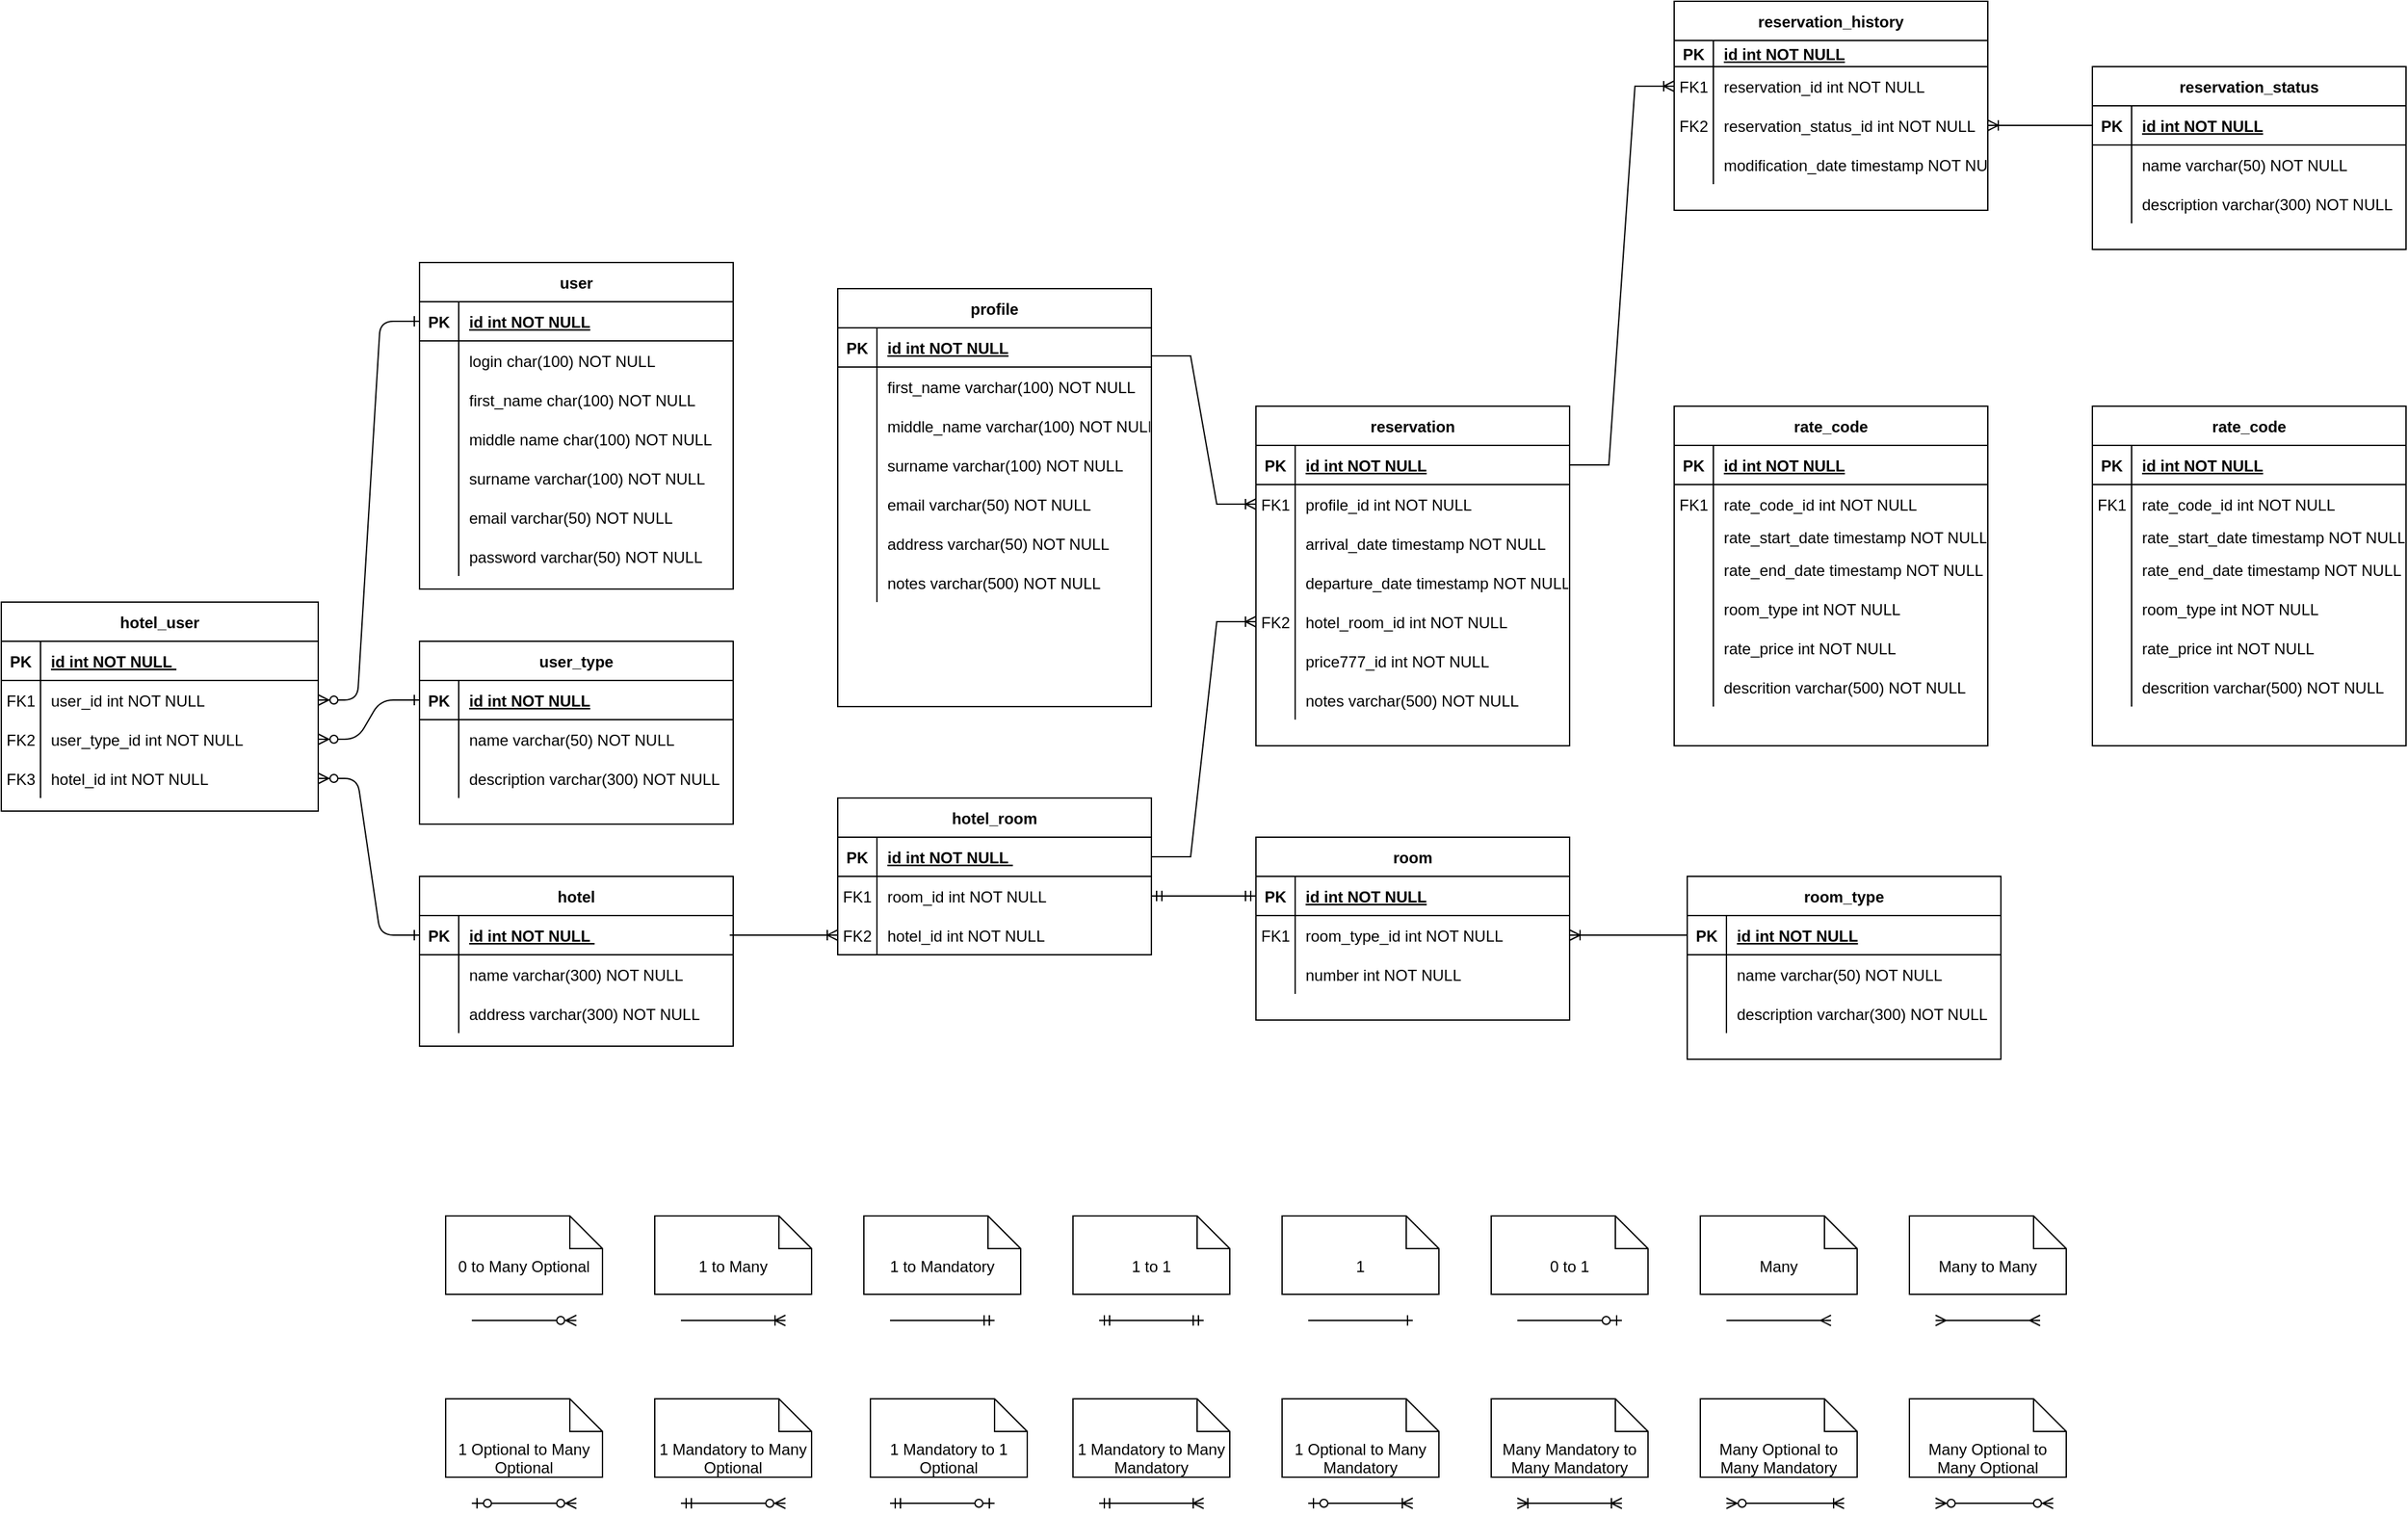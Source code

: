 <mxfile version="15.5.4" type="embed" pages="2"><diagram id="R2lEEEUBdFMjLlhIrx00" name="Page-1"><mxGraphModel dx="1960" dy="880" grid="1" gridSize="10" guides="1" tooltips="1" connect="1" arrows="1" fold="1" page="1" pageScale="1" pageWidth="850" pageHeight="1100" math="0" shadow="0" extFonts="Permanent Marker^https://fonts.googleapis.com/css?family=Permanent+Marker"><root><mxCell id="0"/><mxCell id="1" parent="0"/><mxCell id="C-vyLk0tnHw3VtMMgP7b-23" value="user_type" style="shape=table;startSize=30;container=1;collapsible=1;childLayout=tableLayout;fixedRows=1;rowLines=0;fontStyle=1;align=center;resizeLast=1;" parent="1" vertex="1"><mxGeometry x="80" y="700" width="240" height="140" as="geometry"/></mxCell><mxCell id="C-vyLk0tnHw3VtMMgP7b-24" value="" style="shape=partialRectangle;collapsible=0;dropTarget=0;pointerEvents=0;fillColor=none;points=[[0,0.5],[1,0.5]];portConstraint=eastwest;top=0;left=0;right=0;bottom=1;" parent="C-vyLk0tnHw3VtMMgP7b-23" vertex="1"><mxGeometry y="30" width="240" height="30" as="geometry"/></mxCell><mxCell id="C-vyLk0tnHw3VtMMgP7b-25" value="PK" style="shape=partialRectangle;overflow=hidden;connectable=0;fillColor=none;top=0;left=0;bottom=0;right=0;fontStyle=1;" parent="C-vyLk0tnHw3VtMMgP7b-24" vertex="1"><mxGeometry width="30" height="30" as="geometry"><mxRectangle width="30" height="30" as="alternateBounds"/></mxGeometry></mxCell><mxCell id="C-vyLk0tnHw3VtMMgP7b-26" value="id int NOT NULL " style="shape=partialRectangle;overflow=hidden;connectable=0;fillColor=none;top=0;left=0;bottom=0;right=0;align=left;spacingLeft=6;fontStyle=5;" parent="C-vyLk0tnHw3VtMMgP7b-24" vertex="1"><mxGeometry x="30" width="210" height="30" as="geometry"><mxRectangle width="210" height="30" as="alternateBounds"/></mxGeometry></mxCell><mxCell id="dkDzkIsZ6ERgQmNnpMd1-3" value="" style="shape=partialRectangle;collapsible=0;dropTarget=0;pointerEvents=0;fillColor=none;points=[[0,0.5],[1,0.5]];portConstraint=eastwest;top=0;left=0;right=0;bottom=0;" parent="C-vyLk0tnHw3VtMMgP7b-23" vertex="1"><mxGeometry y="60" width="240" height="30" as="geometry"/></mxCell><mxCell id="dkDzkIsZ6ERgQmNnpMd1-4" value="" style="shape=partialRectangle;overflow=hidden;connectable=0;fillColor=none;top=0;left=0;bottom=0;right=0;" parent="dkDzkIsZ6ERgQmNnpMd1-3" vertex="1"><mxGeometry width="30" height="30" as="geometry"><mxRectangle width="30" height="30" as="alternateBounds"/></mxGeometry></mxCell><mxCell id="dkDzkIsZ6ERgQmNnpMd1-5" value="name varchar(50) NOT NULL" style="shape=partialRectangle;overflow=hidden;connectable=0;fillColor=none;top=0;left=0;bottom=0;right=0;align=left;spacingLeft=6;" parent="dkDzkIsZ6ERgQmNnpMd1-3" vertex="1"><mxGeometry x="30" width="210" height="30" as="geometry"><mxRectangle width="210" height="30" as="alternateBounds"/></mxGeometry></mxCell><mxCell id="C-vyLk0tnHw3VtMMgP7b-27" value="" style="shape=partialRectangle;collapsible=0;dropTarget=0;pointerEvents=0;fillColor=none;points=[[0,0.5],[1,0.5]];portConstraint=eastwest;top=0;left=0;right=0;bottom=0;" parent="C-vyLk0tnHw3VtMMgP7b-23" vertex="1"><mxGeometry y="90" width="240" height="30" as="geometry"/></mxCell><mxCell id="C-vyLk0tnHw3VtMMgP7b-28" value="" style="shape=partialRectangle;overflow=hidden;connectable=0;fillColor=none;top=0;left=0;bottom=0;right=0;" parent="C-vyLk0tnHw3VtMMgP7b-27" vertex="1"><mxGeometry width="30" height="30" as="geometry"><mxRectangle width="30" height="30" as="alternateBounds"/></mxGeometry></mxCell><mxCell id="C-vyLk0tnHw3VtMMgP7b-29" value="description varchar(300) NOT NULL" style="shape=partialRectangle;overflow=hidden;connectable=0;fillColor=none;top=0;left=0;bottom=0;right=0;align=left;spacingLeft=6;" parent="C-vyLk0tnHw3VtMMgP7b-27" vertex="1"><mxGeometry x="30" width="210" height="30" as="geometry"><mxRectangle width="210" height="30" as="alternateBounds"/></mxGeometry></mxCell><mxCell id="dkDzkIsZ6ERgQmNnpMd1-19" value="user" style="shape=table;startSize=30;container=1;collapsible=1;childLayout=tableLayout;fixedRows=1;rowLines=0;fontStyle=1;align=center;resizeLast=1;" parent="1" vertex="1"><mxGeometry x="80" y="410" width="240" height="250" as="geometry"/></mxCell><mxCell id="dkDzkIsZ6ERgQmNnpMd1-20" value="" style="shape=partialRectangle;collapsible=0;dropTarget=0;pointerEvents=0;fillColor=none;top=0;left=0;bottom=1;right=0;points=[[0,0.5],[1,0.5]];portConstraint=eastwest;" parent="dkDzkIsZ6ERgQmNnpMd1-19" vertex="1"><mxGeometry y="30" width="240" height="30" as="geometry"/></mxCell><mxCell id="dkDzkIsZ6ERgQmNnpMd1-21" value="PK" style="shape=partialRectangle;connectable=0;fillColor=none;top=0;left=0;bottom=0;right=0;fontStyle=1;overflow=hidden;" parent="dkDzkIsZ6ERgQmNnpMd1-20" vertex="1"><mxGeometry width="30" height="30" as="geometry"><mxRectangle width="30" height="30" as="alternateBounds"/></mxGeometry></mxCell><mxCell id="dkDzkIsZ6ERgQmNnpMd1-22" value="id int NOT NULL" style="shape=partialRectangle;connectable=0;fillColor=none;top=0;left=0;bottom=0;right=0;align=left;spacingLeft=6;fontStyle=5;overflow=hidden;" parent="dkDzkIsZ6ERgQmNnpMd1-20" vertex="1"><mxGeometry x="30" width="210" height="30" as="geometry"><mxRectangle width="210" height="30" as="alternateBounds"/></mxGeometry></mxCell><mxCell id="dkDzkIsZ6ERgQmNnpMd1-23" value="" style="shape=partialRectangle;collapsible=0;dropTarget=0;pointerEvents=0;fillColor=none;top=0;left=0;bottom=0;right=0;points=[[0,0.5],[1,0.5]];portConstraint=eastwest;" parent="dkDzkIsZ6ERgQmNnpMd1-19" vertex="1"><mxGeometry y="60" width="240" height="30" as="geometry"/></mxCell><mxCell id="dkDzkIsZ6ERgQmNnpMd1-24" value="" style="shape=partialRectangle;connectable=0;fillColor=none;top=0;left=0;bottom=0;right=0;editable=1;overflow=hidden;" parent="dkDzkIsZ6ERgQmNnpMd1-23" vertex="1"><mxGeometry width="30" height="30" as="geometry"><mxRectangle width="30" height="30" as="alternateBounds"/></mxGeometry></mxCell><mxCell id="dkDzkIsZ6ERgQmNnpMd1-25" value="login char(100) NOT NULL" style="shape=partialRectangle;connectable=0;fillColor=none;top=0;left=0;bottom=0;right=0;align=left;spacingLeft=6;overflow=hidden;" parent="dkDzkIsZ6ERgQmNnpMd1-23" vertex="1"><mxGeometry x="30" width="210" height="30" as="geometry"><mxRectangle width="210" height="30" as="alternateBounds"/></mxGeometry></mxCell><mxCell id="dkDzkIsZ6ERgQmNnpMd1-26" value="" style="shape=partialRectangle;collapsible=0;dropTarget=0;pointerEvents=0;fillColor=none;top=0;left=0;bottom=0;right=0;points=[[0,0.5],[1,0.5]];portConstraint=eastwest;" parent="dkDzkIsZ6ERgQmNnpMd1-19" vertex="1"><mxGeometry y="90" width="240" height="30" as="geometry"/></mxCell><mxCell id="dkDzkIsZ6ERgQmNnpMd1-27" value="" style="shape=partialRectangle;connectable=0;fillColor=none;top=0;left=0;bottom=0;right=0;editable=1;overflow=hidden;" parent="dkDzkIsZ6ERgQmNnpMd1-26" vertex="1"><mxGeometry width="30" height="30" as="geometry"><mxRectangle width="30" height="30" as="alternateBounds"/></mxGeometry></mxCell><mxCell id="dkDzkIsZ6ERgQmNnpMd1-28" value="first_name char(100) NOT NULL" style="shape=partialRectangle;connectable=0;fillColor=none;top=0;left=0;bottom=0;right=0;align=left;spacingLeft=6;overflow=hidden;" parent="dkDzkIsZ6ERgQmNnpMd1-26" vertex="1"><mxGeometry x="30" width="210" height="30" as="geometry"><mxRectangle width="210" height="30" as="alternateBounds"/></mxGeometry></mxCell><mxCell id="dkDzkIsZ6ERgQmNnpMd1-32" value="" style="shape=partialRectangle;collapsible=0;dropTarget=0;pointerEvents=0;fillColor=none;top=0;left=0;bottom=0;right=0;points=[[0,0.5],[1,0.5]];portConstraint=eastwest;" parent="dkDzkIsZ6ERgQmNnpMd1-19" vertex="1"><mxGeometry y="120" width="240" height="30" as="geometry"/></mxCell><mxCell id="dkDzkIsZ6ERgQmNnpMd1-33" value="" style="shape=partialRectangle;connectable=0;fillColor=none;top=0;left=0;bottom=0;right=0;editable=1;overflow=hidden;" parent="dkDzkIsZ6ERgQmNnpMd1-32" vertex="1"><mxGeometry width="30" height="30" as="geometry"><mxRectangle width="30" height="30" as="alternateBounds"/></mxGeometry></mxCell><mxCell id="dkDzkIsZ6ERgQmNnpMd1-34" value="middle name char(100) NOT NULL" style="shape=partialRectangle;connectable=0;fillColor=none;top=0;left=0;bottom=0;right=0;align=left;spacingLeft=6;overflow=hidden;" parent="dkDzkIsZ6ERgQmNnpMd1-32" vertex="1"><mxGeometry x="30" width="210" height="30" as="geometry"><mxRectangle width="210" height="30" as="alternateBounds"/></mxGeometry></mxCell><mxCell id="dkDzkIsZ6ERgQmNnpMd1-35" value="" style="shape=partialRectangle;collapsible=0;dropTarget=0;pointerEvents=0;fillColor=none;top=0;left=0;bottom=0;right=0;points=[[0,0.5],[1,0.5]];portConstraint=eastwest;" parent="dkDzkIsZ6ERgQmNnpMd1-19" vertex="1"><mxGeometry y="150" width="240" height="30" as="geometry"/></mxCell><mxCell id="dkDzkIsZ6ERgQmNnpMd1-36" value="" style="shape=partialRectangle;connectable=0;fillColor=none;top=0;left=0;bottom=0;right=0;editable=1;overflow=hidden;" parent="dkDzkIsZ6ERgQmNnpMd1-35" vertex="1"><mxGeometry width="30" height="30" as="geometry"><mxRectangle width="30" height="30" as="alternateBounds"/></mxGeometry></mxCell><mxCell id="dkDzkIsZ6ERgQmNnpMd1-37" value="surname varchar(100) NOT NULL" style="shape=partialRectangle;connectable=0;fillColor=none;top=0;left=0;bottom=0;right=0;align=left;spacingLeft=6;overflow=hidden;" parent="dkDzkIsZ6ERgQmNnpMd1-35" vertex="1"><mxGeometry x="30" width="210" height="30" as="geometry"><mxRectangle width="210" height="30" as="alternateBounds"/></mxGeometry></mxCell><mxCell id="dkDzkIsZ6ERgQmNnpMd1-29" value="" style="shape=partialRectangle;collapsible=0;dropTarget=0;pointerEvents=0;fillColor=none;top=0;left=0;bottom=0;right=0;points=[[0,0.5],[1,0.5]];portConstraint=eastwest;" parent="dkDzkIsZ6ERgQmNnpMd1-19" vertex="1"><mxGeometry y="180" width="240" height="30" as="geometry"/></mxCell><mxCell id="dkDzkIsZ6ERgQmNnpMd1-30" value="" style="shape=partialRectangle;connectable=0;fillColor=none;top=0;left=0;bottom=0;right=0;editable=1;overflow=hidden;" parent="dkDzkIsZ6ERgQmNnpMd1-29" vertex="1"><mxGeometry width="30" height="30" as="geometry"><mxRectangle width="30" height="30" as="alternateBounds"/></mxGeometry></mxCell><mxCell id="dkDzkIsZ6ERgQmNnpMd1-31" value="email varchar(50) NOT NULL" style="shape=partialRectangle;connectable=0;fillColor=none;top=0;left=0;bottom=0;right=0;align=left;spacingLeft=6;overflow=hidden;" parent="dkDzkIsZ6ERgQmNnpMd1-29" vertex="1"><mxGeometry x="30" width="210" height="30" as="geometry"><mxRectangle width="210" height="30" as="alternateBounds"/></mxGeometry></mxCell><mxCell id="3" value="" style="shape=partialRectangle;collapsible=0;dropTarget=0;pointerEvents=0;fillColor=none;top=0;left=0;bottom=0;right=0;points=[[0,0.5],[1,0.5]];portConstraint=eastwest;" parent="dkDzkIsZ6ERgQmNnpMd1-19" vertex="1"><mxGeometry y="210" width="240" height="30" as="geometry"/></mxCell><mxCell id="4" value="" style="shape=partialRectangle;connectable=0;fillColor=none;top=0;left=0;bottom=0;right=0;editable=1;overflow=hidden;" parent="3" vertex="1"><mxGeometry width="30" height="30" as="geometry"><mxRectangle width="30" height="30" as="alternateBounds"/></mxGeometry></mxCell><mxCell id="5" value="password varchar(50) NOT NULL" style="shape=partialRectangle;connectable=0;fillColor=none;top=0;left=0;bottom=0;right=0;align=left;spacingLeft=6;overflow=hidden;" parent="3" vertex="1"><mxGeometry x="30" width="210" height="30" as="geometry"><mxRectangle width="210" height="30" as="alternateBounds"/></mxGeometry></mxCell><mxCell id="dkDzkIsZ6ERgQmNnpMd1-38" value="hotel_user" style="shape=table;startSize=30;container=1;collapsible=1;childLayout=tableLayout;fixedRows=1;rowLines=0;fontStyle=1;align=center;resizeLast=1;" parent="1" vertex="1"><mxGeometry x="-240" y="670" width="242.5" height="160" as="geometry"/></mxCell><mxCell id="dkDzkIsZ6ERgQmNnpMd1-39" value="" style="shape=partialRectangle;collapsible=0;dropTarget=0;pointerEvents=0;fillColor=none;top=0;left=0;bottom=1;right=0;points=[[0,0.5],[1,0.5]];portConstraint=eastwest;" parent="dkDzkIsZ6ERgQmNnpMd1-38" vertex="1"><mxGeometry y="30" width="242.5" height="30" as="geometry"/></mxCell><mxCell id="dkDzkIsZ6ERgQmNnpMd1-40" value="PK" style="shape=partialRectangle;connectable=0;fillColor=none;top=0;left=0;bottom=0;right=0;fontStyle=1;overflow=hidden;" parent="dkDzkIsZ6ERgQmNnpMd1-39" vertex="1"><mxGeometry width="30" height="30" as="geometry"><mxRectangle width="30" height="30" as="alternateBounds"/></mxGeometry></mxCell><mxCell id="dkDzkIsZ6ERgQmNnpMd1-41" value="id int NOT NULL " style="shape=partialRectangle;connectable=0;fillColor=none;top=0;left=0;bottom=0;right=0;align=left;spacingLeft=6;fontStyle=5;overflow=hidden;" parent="dkDzkIsZ6ERgQmNnpMd1-39" vertex="1"><mxGeometry x="30" width="212.5" height="30" as="geometry"><mxRectangle width="212.5" height="30" as="alternateBounds"/></mxGeometry></mxCell><mxCell id="dkDzkIsZ6ERgQmNnpMd1-42" value="" style="shape=partialRectangle;collapsible=0;dropTarget=0;pointerEvents=0;fillColor=none;top=0;left=0;bottom=0;right=0;points=[[0,0.5],[1,0.5]];portConstraint=eastwest;" parent="dkDzkIsZ6ERgQmNnpMd1-38" vertex="1"><mxGeometry y="60" width="242.5" height="30" as="geometry"/></mxCell><mxCell id="dkDzkIsZ6ERgQmNnpMd1-43" value="FK1" style="shape=partialRectangle;connectable=0;fillColor=none;top=0;left=0;bottom=0;right=0;editable=1;overflow=hidden;" parent="dkDzkIsZ6ERgQmNnpMd1-42" vertex="1"><mxGeometry width="30" height="30" as="geometry"><mxRectangle width="30" height="30" as="alternateBounds"/></mxGeometry></mxCell><mxCell id="dkDzkIsZ6ERgQmNnpMd1-44" value="user_id int NOT NULL" style="shape=partialRectangle;connectable=0;fillColor=none;top=0;left=0;bottom=0;right=0;align=left;spacingLeft=6;overflow=hidden;" parent="dkDzkIsZ6ERgQmNnpMd1-42" vertex="1"><mxGeometry x="30" width="212.5" height="30" as="geometry"><mxRectangle width="212.5" height="30" as="alternateBounds"/></mxGeometry></mxCell><mxCell id="dkDzkIsZ6ERgQmNnpMd1-45" value="" style="shape=partialRectangle;collapsible=0;dropTarget=0;pointerEvents=0;fillColor=none;top=0;left=0;bottom=0;right=0;points=[[0,0.5],[1,0.5]];portConstraint=eastwest;" parent="dkDzkIsZ6ERgQmNnpMd1-38" vertex="1"><mxGeometry y="90" width="242.5" height="30" as="geometry"/></mxCell><mxCell id="dkDzkIsZ6ERgQmNnpMd1-46" value="FK2" style="shape=partialRectangle;connectable=0;fillColor=none;top=0;left=0;bottom=0;right=0;editable=1;overflow=hidden;" parent="dkDzkIsZ6ERgQmNnpMd1-45" vertex="1"><mxGeometry width="30" height="30" as="geometry"><mxRectangle width="30" height="30" as="alternateBounds"/></mxGeometry></mxCell><mxCell id="dkDzkIsZ6ERgQmNnpMd1-47" value="user_type_id int NOT NULL" style="shape=partialRectangle;connectable=0;fillColor=none;top=0;left=0;bottom=0;right=0;align=left;spacingLeft=6;overflow=hidden;" parent="dkDzkIsZ6ERgQmNnpMd1-45" vertex="1"><mxGeometry x="30" width="212.5" height="30" as="geometry"><mxRectangle width="212.5" height="30" as="alternateBounds"/></mxGeometry></mxCell><mxCell id="dkDzkIsZ6ERgQmNnpMd1-48" value="" style="shape=partialRectangle;collapsible=0;dropTarget=0;pointerEvents=0;fillColor=none;top=0;left=0;bottom=0;right=0;points=[[0,0.5],[1,0.5]];portConstraint=eastwest;" parent="dkDzkIsZ6ERgQmNnpMd1-38" vertex="1"><mxGeometry y="120" width="242.5" height="30" as="geometry"/></mxCell><mxCell id="dkDzkIsZ6ERgQmNnpMd1-49" value="FK3" style="shape=partialRectangle;connectable=0;fillColor=none;top=0;left=0;bottom=0;right=0;editable=1;overflow=hidden;" parent="dkDzkIsZ6ERgQmNnpMd1-48" vertex="1"><mxGeometry width="30" height="30" as="geometry"><mxRectangle width="30" height="30" as="alternateBounds"/></mxGeometry></mxCell><mxCell id="dkDzkIsZ6ERgQmNnpMd1-50" value="hotel_id int NOT NULL" style="shape=partialRectangle;connectable=0;fillColor=none;top=0;left=0;bottom=0;right=0;align=left;spacingLeft=6;overflow=hidden;" parent="dkDzkIsZ6ERgQmNnpMd1-48" vertex="1"><mxGeometry x="30" width="212.5" height="30" as="geometry"><mxRectangle width="212.5" height="30" as="alternateBounds"/></mxGeometry></mxCell><mxCell id="dkDzkIsZ6ERgQmNnpMd1-54" value="" style="edgeStyle=entityRelationEdgeStyle;endArrow=ERzeroToMany;startArrow=ERone;endFill=1;startFill=0;" parent="1" source="144" target="dkDzkIsZ6ERgQmNnpMd1-48" edge="1"><mxGeometry width="100" height="100" relative="1" as="geometry"><mxPoint x="290" y="385" as="sourcePoint"/><mxPoint x="280" y="685" as="targetPoint"/></mxGeometry></mxCell><mxCell id="dkDzkIsZ6ERgQmNnpMd1-55" value="" style="edgeStyle=entityRelationEdgeStyle;fontSize=12;html=1;endArrow=ERzeroToMany;endFill=1;entryX=1;entryY=0.5;entryDx=0;entryDy=0;exitX=0;exitY=0.5;exitDx=0;exitDy=0;startArrow=ERone;startFill=0;" parent="1" source="C-vyLk0tnHw3VtMMgP7b-24" target="dkDzkIsZ6ERgQmNnpMd1-45" edge="1"><mxGeometry width="100" height="100" relative="1" as="geometry"><mxPoint x="490" y="610" as="sourcePoint"/><mxPoint x="390" y="710" as="targetPoint"/></mxGeometry></mxCell><mxCell id="dkDzkIsZ6ERgQmNnpMd1-66" value="room_type" style="shape=table;startSize=30;container=1;collapsible=1;childLayout=tableLayout;fixedRows=1;rowLines=0;fontStyle=1;align=center;resizeLast=1;" parent="1" vertex="1"><mxGeometry x="1050" y="880" width="240" height="140" as="geometry"/></mxCell><mxCell id="dkDzkIsZ6ERgQmNnpMd1-67" value="" style="shape=partialRectangle;collapsible=0;dropTarget=0;pointerEvents=0;fillColor=none;top=0;left=0;bottom=1;right=0;points=[[0,0.5],[1,0.5]];portConstraint=eastwest;" parent="dkDzkIsZ6ERgQmNnpMd1-66" vertex="1"><mxGeometry y="30" width="240" height="30" as="geometry"/></mxCell><mxCell id="dkDzkIsZ6ERgQmNnpMd1-68" value="PK" style="shape=partialRectangle;connectable=0;fillColor=none;top=0;left=0;bottom=0;right=0;fontStyle=1;overflow=hidden;" parent="dkDzkIsZ6ERgQmNnpMd1-67" vertex="1"><mxGeometry width="30" height="30" as="geometry"><mxRectangle width="30" height="30" as="alternateBounds"/></mxGeometry></mxCell><mxCell id="dkDzkIsZ6ERgQmNnpMd1-69" value="id int NOT NULL" style="shape=partialRectangle;connectable=0;fillColor=none;top=0;left=0;bottom=0;right=0;align=left;spacingLeft=6;fontStyle=5;overflow=hidden;" parent="dkDzkIsZ6ERgQmNnpMd1-67" vertex="1"><mxGeometry x="30" width="210" height="30" as="geometry"><mxRectangle width="210" height="30" as="alternateBounds"/></mxGeometry></mxCell><mxCell id="dkDzkIsZ6ERgQmNnpMd1-73" value="" style="shape=partialRectangle;collapsible=0;dropTarget=0;pointerEvents=0;fillColor=none;top=0;left=0;bottom=0;right=0;points=[[0,0.5],[1,0.5]];portConstraint=eastwest;" parent="dkDzkIsZ6ERgQmNnpMd1-66" vertex="1"><mxGeometry y="60" width="240" height="30" as="geometry"/></mxCell><mxCell id="dkDzkIsZ6ERgQmNnpMd1-74" value="" style="shape=partialRectangle;connectable=0;fillColor=none;top=0;left=0;bottom=0;right=0;editable=1;overflow=hidden;" parent="dkDzkIsZ6ERgQmNnpMd1-73" vertex="1"><mxGeometry width="30" height="30" as="geometry"><mxRectangle width="30" height="30" as="alternateBounds"/></mxGeometry></mxCell><mxCell id="dkDzkIsZ6ERgQmNnpMd1-75" value="name varchar(50) NOT NULL" style="shape=partialRectangle;connectable=0;fillColor=none;top=0;left=0;bottom=0;right=0;align=left;spacingLeft=6;overflow=hidden;" parent="dkDzkIsZ6ERgQmNnpMd1-73" vertex="1"><mxGeometry x="30" width="210" height="30" as="geometry"><mxRectangle width="210" height="30" as="alternateBounds"/></mxGeometry></mxCell><mxCell id="dkDzkIsZ6ERgQmNnpMd1-70" value="" style="shape=partialRectangle;collapsible=0;dropTarget=0;pointerEvents=0;fillColor=none;top=0;left=0;bottom=0;right=0;points=[[0,0.5],[1,0.5]];portConstraint=eastwest;" parent="dkDzkIsZ6ERgQmNnpMd1-66" vertex="1"><mxGeometry y="90" width="240" height="30" as="geometry"/></mxCell><mxCell id="dkDzkIsZ6ERgQmNnpMd1-71" value="" style="shape=partialRectangle;connectable=0;fillColor=none;top=0;left=0;bottom=0;right=0;editable=1;overflow=hidden;" parent="dkDzkIsZ6ERgQmNnpMd1-70" vertex="1"><mxGeometry width="30" height="30" as="geometry"><mxRectangle width="30" height="30" as="alternateBounds"/></mxGeometry></mxCell><mxCell id="dkDzkIsZ6ERgQmNnpMd1-72" value="description varchar(300) NOT NULL" style="shape=partialRectangle;connectable=0;fillColor=none;top=0;left=0;bottom=0;right=0;align=left;spacingLeft=6;overflow=hidden;" parent="dkDzkIsZ6ERgQmNnpMd1-70" vertex="1"><mxGeometry x="30" width="210" height="30" as="geometry"><mxRectangle width="210" height="30" as="alternateBounds"/></mxGeometry></mxCell><mxCell id="dkDzkIsZ6ERgQmNnpMd1-156" value="" style="edgeStyle=entityRelationEdgeStyle;fontSize=12;html=1;endArrow=ERzeroToMany;endFill=1;entryX=1;entryY=0.5;entryDx=0;entryDy=0;startArrow=ERone;startFill=0;exitX=0;exitY=0.5;exitDx=0;exitDy=0;" parent="1" source="dkDzkIsZ6ERgQmNnpMd1-20" target="dkDzkIsZ6ERgQmNnpMd1-42" edge="1"><mxGeometry width="100" height="100" relative="1" as="geometry"><mxPoint x="33" y="450" as="sourcePoint"/><mxPoint x="100" y="400" as="targetPoint"/></mxGeometry></mxCell><mxCell id="18" value="reservation_status" style="shape=table;startSize=30;container=1;collapsible=1;childLayout=tableLayout;fixedRows=1;rowLines=0;fontStyle=1;align=center;resizeLast=1;" parent="1" vertex="1"><mxGeometry x="1360" y="260" width="240" height="140" as="geometry"/></mxCell><mxCell id="19" value="" style="shape=partialRectangle;collapsible=0;dropTarget=0;pointerEvents=0;fillColor=none;top=0;left=0;bottom=1;right=0;points=[[0,0.5],[1,0.5]];portConstraint=eastwest;" parent="18" vertex="1"><mxGeometry y="30" width="240" height="30" as="geometry"/></mxCell><mxCell id="20" value="PK" style="shape=partialRectangle;connectable=0;fillColor=none;top=0;left=0;bottom=0;right=0;fontStyle=1;overflow=hidden;" parent="19" vertex="1"><mxGeometry width="30" height="30" as="geometry"><mxRectangle width="30" height="30" as="alternateBounds"/></mxGeometry></mxCell><mxCell id="21" value="id int NOT NULL" style="shape=partialRectangle;connectable=0;fillColor=none;top=0;left=0;bottom=0;right=0;align=left;spacingLeft=6;fontStyle=5;overflow=hidden;" parent="19" vertex="1"><mxGeometry x="30" width="210" height="30" as="geometry"><mxRectangle width="210" height="30" as="alternateBounds"/></mxGeometry></mxCell><mxCell id="22" value="" style="shape=partialRectangle;collapsible=0;dropTarget=0;pointerEvents=0;fillColor=none;top=0;left=0;bottom=0;right=0;points=[[0,0.5],[1,0.5]];portConstraint=eastwest;" parent="18" vertex="1"><mxGeometry y="60" width="240" height="30" as="geometry"/></mxCell><mxCell id="23" value="" style="shape=partialRectangle;connectable=0;fillColor=none;top=0;left=0;bottom=0;right=0;editable=1;overflow=hidden;" parent="22" vertex="1"><mxGeometry width="30" height="30" as="geometry"><mxRectangle width="30" height="30" as="alternateBounds"/></mxGeometry></mxCell><mxCell id="24" value="name varchar(50) NOT NULL" style="shape=partialRectangle;connectable=0;fillColor=none;top=0;left=0;bottom=0;right=0;align=left;spacingLeft=6;overflow=hidden;" parent="22" vertex="1"><mxGeometry x="30" width="210" height="30" as="geometry"><mxRectangle width="210" height="30" as="alternateBounds"/></mxGeometry></mxCell><mxCell id="25" value="" style="shape=partialRectangle;collapsible=0;dropTarget=0;pointerEvents=0;fillColor=none;top=0;left=0;bottom=0;right=0;points=[[0,0.5],[1,0.5]];portConstraint=eastwest;" parent="18" vertex="1"><mxGeometry y="90" width="240" height="30" as="geometry"/></mxCell><mxCell id="26" value="" style="shape=partialRectangle;connectable=0;fillColor=none;top=0;left=0;bottom=0;right=0;editable=1;overflow=hidden;" parent="25" vertex="1"><mxGeometry width="30" height="30" as="geometry"><mxRectangle width="30" height="30" as="alternateBounds"/></mxGeometry></mxCell><mxCell id="27" value="description varchar(300) NOT NULL" style="shape=partialRectangle;connectable=0;fillColor=none;top=0;left=0;bottom=0;right=0;align=left;spacingLeft=6;overflow=hidden;" parent="25" vertex="1"><mxGeometry x="30" width="210" height="30" as="geometry"><mxRectangle width="210" height="30" as="alternateBounds"/></mxGeometry></mxCell><mxCell id="29" value="room" style="shape=table;startSize=30;container=1;collapsible=1;childLayout=tableLayout;fixedRows=1;rowLines=0;fontStyle=1;align=center;resizeLast=1;" parent="1" vertex="1"><mxGeometry x="720" y="850" width="240" height="140" as="geometry"/></mxCell><mxCell id="30" value="" style="shape=partialRectangle;collapsible=0;dropTarget=0;pointerEvents=0;fillColor=none;top=0;left=0;bottom=1;right=0;points=[[0,0.5],[1,0.5]];portConstraint=eastwest;" parent="29" vertex="1"><mxGeometry y="30" width="240" height="30" as="geometry"/></mxCell><mxCell id="31" value="PK" style="shape=partialRectangle;connectable=0;fillColor=none;top=0;left=0;bottom=0;right=0;fontStyle=1;overflow=hidden;" parent="30" vertex="1"><mxGeometry width="30" height="30" as="geometry"><mxRectangle width="30" height="30" as="alternateBounds"/></mxGeometry></mxCell><mxCell id="32" value="id int NOT NULL" style="shape=partialRectangle;connectable=0;fillColor=none;top=0;left=0;bottom=0;right=0;align=left;spacingLeft=6;fontStyle=5;overflow=hidden;" parent="30" vertex="1"><mxGeometry x="30" width="210" height="30" as="geometry"><mxRectangle width="210" height="30" as="alternateBounds"/></mxGeometry></mxCell><mxCell id="36" value="" style="shape=partialRectangle;collapsible=0;dropTarget=0;pointerEvents=0;fillColor=none;top=0;left=0;bottom=0;right=0;points=[[0,0.5],[1,0.5]];portConstraint=eastwest;" parent="29" vertex="1"><mxGeometry y="60" width="240" height="30" as="geometry"/></mxCell><mxCell id="37" value="FK1" style="shape=partialRectangle;connectable=0;fillColor=none;top=0;left=0;bottom=0;right=0;editable=1;overflow=hidden;" parent="36" vertex="1"><mxGeometry width="30" height="30" as="geometry"><mxRectangle width="30" height="30" as="alternateBounds"/></mxGeometry></mxCell><mxCell id="38" value="room_type_id int NOT NULL" style="shape=partialRectangle;connectable=0;fillColor=none;top=0;left=0;bottom=0;right=0;align=left;spacingLeft=6;overflow=hidden;" parent="36" vertex="1"><mxGeometry x="30" width="210" height="30" as="geometry"><mxRectangle width="210" height="30" as="alternateBounds"/></mxGeometry></mxCell><mxCell id="33" value="" style="shape=partialRectangle;collapsible=0;dropTarget=0;pointerEvents=0;fillColor=none;top=0;left=0;bottom=0;right=0;points=[[0,0.5],[1,0.5]];portConstraint=eastwest;" parent="29" vertex="1"><mxGeometry y="90" width="240" height="30" as="geometry"/></mxCell><mxCell id="34" value="" style="shape=partialRectangle;connectable=0;fillColor=none;top=0;left=0;bottom=0;right=0;editable=1;overflow=hidden;" parent="33" vertex="1"><mxGeometry width="30" height="30" as="geometry"><mxRectangle width="30" height="30" as="alternateBounds"/></mxGeometry></mxCell><mxCell id="35" value="number int NOT NULL" style="shape=partialRectangle;connectable=0;fillColor=none;top=0;left=0;bottom=0;right=0;align=left;spacingLeft=6;overflow=hidden;" parent="33" vertex="1"><mxGeometry x="30" width="210" height="30" as="geometry"><mxRectangle width="210" height="30" as="alternateBounds"/></mxGeometry></mxCell><mxCell id="41" value="" style="edgeStyle=entityRelationEdgeStyle;fontSize=12;html=1;endArrow=ERoneToMany;rounded=0;exitX=0;exitY=0.5;exitDx=0;exitDy=0;entryX=1;entryY=0.5;entryDx=0;entryDy=0;" parent="1" source="dkDzkIsZ6ERgQmNnpMd1-67" target="36" edge="1"><mxGeometry width="100" height="100" relative="1" as="geometry"><mxPoint x="780" y="730" as="sourcePoint"/><mxPoint x="790" y="800" as="targetPoint"/></mxGeometry></mxCell><mxCell id="43" value="hotel_room" style="shape=table;startSize=30;container=1;collapsible=1;childLayout=tableLayout;fixedRows=1;rowLines=0;fontStyle=1;align=center;resizeLast=1;" parent="1" vertex="1"><mxGeometry x="400" y="820" width="240" height="120" as="geometry"/></mxCell><mxCell id="44" value="" style="shape=partialRectangle;collapsible=0;dropTarget=0;pointerEvents=0;fillColor=none;top=0;left=0;bottom=1;right=0;points=[[0,0.5],[1,0.5]];portConstraint=eastwest;" parent="43" vertex="1"><mxGeometry y="30" width="240" height="30" as="geometry"/></mxCell><mxCell id="45" value="PK" style="shape=partialRectangle;connectable=0;fillColor=none;top=0;left=0;bottom=0;right=0;fontStyle=1;overflow=hidden;" parent="44" vertex="1"><mxGeometry width="30" height="30" as="geometry"><mxRectangle width="30" height="30" as="alternateBounds"/></mxGeometry></mxCell><mxCell id="46" value="id int NOT NULL " style="shape=partialRectangle;connectable=0;fillColor=none;top=0;left=0;bottom=0;right=0;align=left;spacingLeft=6;fontStyle=5;overflow=hidden;" parent="44" vertex="1"><mxGeometry x="30" width="210" height="30" as="geometry"><mxRectangle width="210" height="30" as="alternateBounds"/></mxGeometry></mxCell><mxCell id="47" value="" style="shape=partialRectangle;collapsible=0;dropTarget=0;pointerEvents=0;fillColor=none;top=0;left=0;bottom=0;right=0;points=[[0,0.5],[1,0.5]];portConstraint=eastwest;" parent="43" vertex="1"><mxGeometry y="60" width="240" height="30" as="geometry"/></mxCell><mxCell id="48" value="FK1" style="shape=partialRectangle;connectable=0;fillColor=none;top=0;left=0;bottom=0;right=0;editable=1;overflow=hidden;" parent="47" vertex="1"><mxGeometry width="30" height="30" as="geometry"><mxRectangle width="30" height="30" as="alternateBounds"/></mxGeometry></mxCell><mxCell id="49" value="room_id int NOT NULL" style="shape=partialRectangle;connectable=0;fillColor=none;top=0;left=0;bottom=0;right=0;align=left;spacingLeft=6;overflow=hidden;" parent="47" vertex="1"><mxGeometry x="30" width="210" height="30" as="geometry"><mxRectangle width="210" height="30" as="alternateBounds"/></mxGeometry></mxCell><mxCell id="50" value="" style="shape=partialRectangle;collapsible=0;dropTarget=0;pointerEvents=0;fillColor=none;top=0;left=0;bottom=0;right=0;points=[[0,0.5],[1,0.5]];portConstraint=eastwest;" parent="43" vertex="1"><mxGeometry y="90" width="240" height="30" as="geometry"/></mxCell><mxCell id="51" value="FK2" style="shape=partialRectangle;connectable=0;fillColor=none;top=0;left=0;bottom=0;right=0;editable=1;overflow=hidden;" parent="50" vertex="1"><mxGeometry width="30" height="30" as="geometry"><mxRectangle width="30" height="30" as="alternateBounds"/></mxGeometry></mxCell><mxCell id="52" value="hotel_id int NOT NULL" style="shape=partialRectangle;connectable=0;fillColor=none;top=0;left=0;bottom=0;right=0;align=left;spacingLeft=6;overflow=hidden;" parent="50" vertex="1"><mxGeometry x="30" width="210" height="30" as="geometry"><mxRectangle width="210" height="30" as="alternateBounds"/></mxGeometry></mxCell><mxCell id="60" value="" style="edgeStyle=entityRelationEdgeStyle;fontSize=12;html=1;endArrow=ERmandOne;startArrow=ERmandOne;rounded=0;entryX=1;entryY=0.5;entryDx=0;entryDy=0;exitX=0;exitY=0.5;exitDx=0;exitDy=0;" parent="1" source="30" target="47" edge="1"><mxGeometry width="100" height="100" relative="1" as="geometry"><mxPoint x="900" y="950" as="sourcePoint"/><mxPoint x="920" y="760" as="targetPoint"/></mxGeometry></mxCell><mxCell id="64" value="" style="edgeStyle=entityRelationEdgeStyle;fontSize=12;html=1;endArrow=ERoneToMany;rounded=0;entryX=0;entryY=0.5;entryDx=0;entryDy=0;exitX=0.989;exitY=0.5;exitDx=0;exitDy=0;exitPerimeter=0;" parent="1" source="144" target="50" edge="1"><mxGeometry width="100" height="100" relative="1" as="geometry"><mxPoint x="670" y="730" as="sourcePoint"/><mxPoint x="630" y="630" as="targetPoint"/></mxGeometry></mxCell><mxCell id="65" value="profile" style="shape=table;startSize=30;container=1;collapsible=1;childLayout=tableLayout;fixedRows=1;rowLines=0;fontStyle=1;align=center;resizeLast=1;" parent="1" vertex="1"><mxGeometry x="400" y="430" width="240" height="320" as="geometry"/></mxCell><mxCell id="66" value="" style="shape=partialRectangle;collapsible=0;dropTarget=0;pointerEvents=0;fillColor=none;top=0;left=0;bottom=1;right=0;points=[[0,0.5],[1,0.5]];portConstraint=eastwest;" parent="65" vertex="1"><mxGeometry y="30" width="240" height="30" as="geometry"/></mxCell><mxCell id="67" value="PK" style="shape=partialRectangle;connectable=0;fillColor=none;top=0;left=0;bottom=0;right=0;fontStyle=1;overflow=hidden;" parent="66" vertex="1"><mxGeometry width="30" height="30" as="geometry"><mxRectangle width="30" height="30" as="alternateBounds"/></mxGeometry></mxCell><mxCell id="68" value="id int NOT NULL" style="shape=partialRectangle;connectable=0;fillColor=none;top=0;left=0;bottom=0;right=0;align=left;spacingLeft=6;fontStyle=5;overflow=hidden;" parent="66" vertex="1"><mxGeometry x="30" width="210" height="30" as="geometry"><mxRectangle width="210" height="30" as="alternateBounds"/></mxGeometry></mxCell><mxCell id="72" value="" style="shape=partialRectangle;collapsible=0;dropTarget=0;pointerEvents=0;fillColor=none;top=0;left=0;bottom=0;right=0;points=[[0,0.5],[1,0.5]];portConstraint=eastwest;" parent="65" vertex="1"><mxGeometry y="60" width="240" height="30" as="geometry"/></mxCell><mxCell id="73" value="" style="shape=partialRectangle;connectable=0;fillColor=none;top=0;left=0;bottom=0;right=0;editable=1;overflow=hidden;" parent="72" vertex="1"><mxGeometry width="30" height="30" as="geometry"><mxRectangle width="30" height="30" as="alternateBounds"/></mxGeometry></mxCell><mxCell id="74" value="first_name varchar(100) NOT NULL" style="shape=partialRectangle;connectable=0;fillColor=none;top=0;left=0;bottom=0;right=0;align=left;spacingLeft=6;overflow=hidden;" parent="72" vertex="1"><mxGeometry x="30" width="210" height="30" as="geometry"><mxRectangle width="210" height="30" as="alternateBounds"/></mxGeometry></mxCell><mxCell id="75" value="" style="shape=partialRectangle;collapsible=0;dropTarget=0;pointerEvents=0;fillColor=none;top=0;left=0;bottom=0;right=0;points=[[0,0.5],[1,0.5]];portConstraint=eastwest;" parent="65" vertex="1"><mxGeometry y="90" width="240" height="30" as="geometry"/></mxCell><mxCell id="76" value="" style="shape=partialRectangle;connectable=0;fillColor=none;top=0;left=0;bottom=0;right=0;editable=1;overflow=hidden;" parent="75" vertex="1"><mxGeometry width="30" height="30" as="geometry"><mxRectangle width="30" height="30" as="alternateBounds"/></mxGeometry></mxCell><mxCell id="77" value="middle_name varchar(100) NOT NULL" style="shape=partialRectangle;connectable=0;fillColor=none;top=0;left=0;bottom=0;right=0;align=left;spacingLeft=6;overflow=hidden;" parent="75" vertex="1"><mxGeometry x="30" width="210" height="30" as="geometry"><mxRectangle width="210" height="30" as="alternateBounds"/></mxGeometry></mxCell><mxCell id="78" value="" style="shape=partialRectangle;collapsible=0;dropTarget=0;pointerEvents=0;fillColor=none;top=0;left=0;bottom=0;right=0;points=[[0,0.5],[1,0.5]];portConstraint=eastwest;" parent="65" vertex="1"><mxGeometry y="120" width="240" height="30" as="geometry"/></mxCell><mxCell id="79" value="" style="shape=partialRectangle;connectable=0;fillColor=none;top=0;left=0;bottom=0;right=0;editable=1;overflow=hidden;" parent="78" vertex="1"><mxGeometry width="30" height="30" as="geometry"><mxRectangle width="30" height="30" as="alternateBounds"/></mxGeometry></mxCell><mxCell id="80" value="surname varchar(100) NOT NULL" style="shape=partialRectangle;connectable=0;fillColor=none;top=0;left=0;bottom=0;right=0;align=left;spacingLeft=6;overflow=hidden;" parent="78" vertex="1"><mxGeometry x="30" width="210" height="30" as="geometry"><mxRectangle width="210" height="30" as="alternateBounds"/></mxGeometry></mxCell><mxCell id="81" value="" style="shape=partialRectangle;collapsible=0;dropTarget=0;pointerEvents=0;fillColor=none;top=0;left=0;bottom=0;right=0;points=[[0,0.5],[1,0.5]];portConstraint=eastwest;" parent="65" vertex="1"><mxGeometry y="150" width="240" height="30" as="geometry"/></mxCell><mxCell id="82" value="" style="shape=partialRectangle;connectable=0;fillColor=none;top=0;left=0;bottom=0;right=0;editable=1;overflow=hidden;" parent="81" vertex="1"><mxGeometry width="30" height="30" as="geometry"><mxRectangle width="30" height="30" as="alternateBounds"/></mxGeometry></mxCell><mxCell id="83" value="email varchar(50) NOT NULL" style="shape=partialRectangle;connectable=0;fillColor=none;top=0;left=0;bottom=0;right=0;align=left;spacingLeft=6;overflow=hidden;" parent="81" vertex="1"><mxGeometry x="30" width="210" height="30" as="geometry"><mxRectangle width="210" height="30" as="alternateBounds"/></mxGeometry></mxCell><mxCell id="84" value="" style="shape=partialRectangle;collapsible=0;dropTarget=0;pointerEvents=0;fillColor=none;top=0;left=0;bottom=0;right=0;points=[[0,0.5],[1,0.5]];portConstraint=eastwest;" parent="65" vertex="1"><mxGeometry y="180" width="240" height="30" as="geometry"/></mxCell><mxCell id="85" value="" style="shape=partialRectangle;connectable=0;fillColor=none;top=0;left=0;bottom=0;right=0;editable=1;overflow=hidden;" parent="84" vertex="1"><mxGeometry width="30" height="30" as="geometry"><mxRectangle width="30" height="30" as="alternateBounds"/></mxGeometry></mxCell><mxCell id="86" value="address varchar(50) NOT NULL" style="shape=partialRectangle;connectable=0;fillColor=none;top=0;left=0;bottom=0;right=0;align=left;spacingLeft=6;overflow=hidden;" parent="84" vertex="1"><mxGeometry x="30" width="210" height="30" as="geometry"><mxRectangle width="210" height="30" as="alternateBounds"/></mxGeometry></mxCell><mxCell id="92" value="" style="shape=partialRectangle;collapsible=0;dropTarget=0;pointerEvents=0;fillColor=none;top=0;left=0;bottom=0;right=0;points=[[0,0.5],[1,0.5]];portConstraint=eastwest;" parent="65" vertex="1"><mxGeometry y="210" width="240" height="30" as="geometry"/></mxCell><mxCell id="93" value="" style="shape=partialRectangle;connectable=0;fillColor=none;top=0;left=0;bottom=0;right=0;editable=1;overflow=hidden;" parent="92" vertex="1"><mxGeometry width="30" height="30" as="geometry"><mxRectangle width="30" height="30" as="alternateBounds"/></mxGeometry></mxCell><mxCell id="94" value="notes varchar(500) NOT NULL" style="shape=partialRectangle;connectable=0;fillColor=none;top=0;left=0;bottom=0;right=0;align=left;spacingLeft=6;overflow=hidden;" parent="92" vertex="1"><mxGeometry x="30" width="210" height="30" as="geometry"><mxRectangle width="210" height="30" as="alternateBounds"/></mxGeometry></mxCell><mxCell id="95" value="reservation" style="shape=table;startSize=30;container=1;collapsible=1;childLayout=tableLayout;fixedRows=1;rowLines=0;fontStyle=1;align=center;resizeLast=1;" parent="1" vertex="1"><mxGeometry x="720" y="520" width="240" height="260" as="geometry"/></mxCell><mxCell id="96" value="" style="shape=partialRectangle;collapsible=0;dropTarget=0;pointerEvents=0;fillColor=none;top=0;left=0;bottom=1;right=0;points=[[0,0.5],[1,0.5]];portConstraint=eastwest;" parent="95" vertex="1"><mxGeometry y="30" width="240" height="30" as="geometry"/></mxCell><mxCell id="97" value="PK" style="shape=partialRectangle;connectable=0;fillColor=none;top=0;left=0;bottom=0;right=0;fontStyle=1;overflow=hidden;" parent="96" vertex="1"><mxGeometry width="30" height="30" as="geometry"><mxRectangle width="30" height="30" as="alternateBounds"/></mxGeometry></mxCell><mxCell id="98" value="id int NOT NULL" style="shape=partialRectangle;connectable=0;fillColor=none;top=0;left=0;bottom=0;right=0;align=left;spacingLeft=6;fontStyle=5;overflow=hidden;" parent="96" vertex="1"><mxGeometry x="30" width="210" height="30" as="geometry"><mxRectangle width="210" height="30" as="alternateBounds"/></mxGeometry></mxCell><mxCell id="99" value="" style="shape=partialRectangle;collapsible=0;dropTarget=0;pointerEvents=0;fillColor=none;top=0;left=0;bottom=0;right=0;points=[[0,0.5],[1,0.5]];portConstraint=eastwest;" parent="95" vertex="1"><mxGeometry y="60" width="240" height="30" as="geometry"/></mxCell><mxCell id="100" value="FK1" style="shape=partialRectangle;connectable=0;fillColor=none;top=0;left=0;bottom=0;right=0;editable=1;overflow=hidden;" parent="99" vertex="1"><mxGeometry width="30" height="30" as="geometry"><mxRectangle width="30" height="30" as="alternateBounds"/></mxGeometry></mxCell><mxCell id="101" value="profile_id int NOT NULL" style="shape=partialRectangle;connectable=0;fillColor=none;top=0;left=0;bottom=0;right=0;align=left;spacingLeft=6;overflow=hidden;" parent="99" vertex="1"><mxGeometry x="30" width="210" height="30" as="geometry"><mxRectangle width="210" height="30" as="alternateBounds"/></mxGeometry></mxCell><mxCell id="102" value="" style="shape=partialRectangle;collapsible=0;dropTarget=0;pointerEvents=0;fillColor=none;top=0;left=0;bottom=0;right=0;points=[[0,0.5],[1,0.5]];portConstraint=eastwest;" parent="95" vertex="1"><mxGeometry y="90" width="240" height="30" as="geometry"/></mxCell><mxCell id="103" value="" style="shape=partialRectangle;connectable=0;fillColor=none;top=0;left=0;bottom=0;right=0;editable=1;overflow=hidden;" parent="102" vertex="1"><mxGeometry width="30" height="30" as="geometry"><mxRectangle width="30" height="30" as="alternateBounds"/></mxGeometry></mxCell><mxCell id="104" value="arrival_date timestamp NOT NULL" style="shape=partialRectangle;connectable=0;fillColor=none;top=0;left=0;bottom=0;right=0;align=left;spacingLeft=6;overflow=hidden;" parent="102" vertex="1"><mxGeometry x="30" width="210" height="30" as="geometry"><mxRectangle width="210" height="30" as="alternateBounds"/></mxGeometry></mxCell><mxCell id="105" value="" style="shape=partialRectangle;collapsible=0;dropTarget=0;pointerEvents=0;fillColor=none;top=0;left=0;bottom=0;right=0;points=[[0,0.5],[1,0.5]];portConstraint=eastwest;" parent="95" vertex="1"><mxGeometry y="120" width="240" height="30" as="geometry"/></mxCell><mxCell id="106" value="" style="shape=partialRectangle;connectable=0;fillColor=none;top=0;left=0;bottom=0;right=0;editable=1;overflow=hidden;" parent="105" vertex="1"><mxGeometry width="30" height="30" as="geometry"><mxRectangle width="30" height="30" as="alternateBounds"/></mxGeometry></mxCell><mxCell id="107" value="departure_date timestamp NOT NULL" style="shape=partialRectangle;connectable=0;fillColor=none;top=0;left=0;bottom=0;right=0;align=left;spacingLeft=6;overflow=hidden;" parent="105" vertex="1"><mxGeometry x="30" width="210" height="30" as="geometry"><mxRectangle width="210" height="30" as="alternateBounds"/></mxGeometry></mxCell><mxCell id="108" value="" style="shape=partialRectangle;collapsible=0;dropTarget=0;pointerEvents=0;fillColor=none;top=0;left=0;bottom=0;right=0;points=[[0,0.5],[1,0.5]];portConstraint=eastwest;" parent="95" vertex="1"><mxGeometry y="150" width="240" height="30" as="geometry"/></mxCell><mxCell id="109" value="FK2" style="shape=partialRectangle;connectable=0;fillColor=none;top=0;left=0;bottom=0;right=0;editable=1;overflow=hidden;" parent="108" vertex="1"><mxGeometry width="30" height="30" as="geometry"><mxRectangle width="30" height="30" as="alternateBounds"/></mxGeometry></mxCell><mxCell id="110" value="hotel_room_id int NOT NULL" style="shape=partialRectangle;connectable=0;fillColor=none;top=0;left=0;bottom=0;right=0;align=left;spacingLeft=6;overflow=hidden;" parent="108" vertex="1"><mxGeometry x="30" width="210" height="30" as="geometry"><mxRectangle width="210" height="30" as="alternateBounds"/></mxGeometry></mxCell><mxCell id="111" value="" style="shape=partialRectangle;collapsible=0;dropTarget=0;pointerEvents=0;fillColor=none;top=0;left=0;bottom=0;right=0;points=[[0,0.5],[1,0.5]];portConstraint=eastwest;" parent="95" vertex="1"><mxGeometry y="180" width="240" height="30" as="geometry"/></mxCell><mxCell id="112" value="" style="shape=partialRectangle;connectable=0;fillColor=none;top=0;left=0;bottom=0;right=0;editable=1;overflow=hidden;" parent="111" vertex="1"><mxGeometry width="30" height="30" as="geometry"><mxRectangle width="30" height="30" as="alternateBounds"/></mxGeometry></mxCell><mxCell id="113" value="price777_id int NOT NULL" style="shape=partialRectangle;connectable=0;fillColor=none;top=0;left=0;bottom=0;right=0;align=left;spacingLeft=6;overflow=hidden;" parent="111" vertex="1"><mxGeometry x="30" width="210" height="30" as="geometry"><mxRectangle width="210" height="30" as="alternateBounds"/></mxGeometry></mxCell><mxCell id="114" value="" style="shape=partialRectangle;collapsible=0;dropTarget=0;pointerEvents=0;fillColor=none;top=0;left=0;bottom=0;right=0;points=[[0,0.5],[1,0.5]];portConstraint=eastwest;" parent="95" vertex="1"><mxGeometry y="210" width="240" height="30" as="geometry"/></mxCell><mxCell id="115" value="" style="shape=partialRectangle;connectable=0;fillColor=none;top=0;left=0;bottom=0;right=0;editable=1;overflow=hidden;" parent="114" vertex="1"><mxGeometry width="30" height="30" as="geometry"><mxRectangle width="30" height="30" as="alternateBounds"/></mxGeometry></mxCell><mxCell id="116" value="notes varchar(500) NOT NULL" style="shape=partialRectangle;connectable=0;fillColor=none;top=0;left=0;bottom=0;right=0;align=left;spacingLeft=6;overflow=hidden;" parent="114" vertex="1"><mxGeometry x="30" width="210" height="30" as="geometry"><mxRectangle width="210" height="30" as="alternateBounds"/></mxGeometry></mxCell><mxCell id="119" value="" style="edgeStyle=entityRelationEdgeStyle;fontSize=12;html=1;endArrow=ERoneToMany;rounded=0;entryX=0;entryY=0.5;entryDx=0;entryDy=0;exitX=1;exitY=0.718;exitDx=0;exitDy=0;exitPerimeter=0;" parent="1" source="66" target="99" edge="1"><mxGeometry width="100" height="100" relative="1" as="geometry"><mxPoint x="1250" y="510" as="sourcePoint"/><mxPoint x="1410" y="90" as="targetPoint"/></mxGeometry></mxCell><mxCell id="120" value="" style="edgeStyle=entityRelationEdgeStyle;fontSize=12;html=1;endArrow=ERoneToMany;rounded=0;entryX=0;entryY=0.5;entryDx=0;entryDy=0;exitX=1;exitY=0.5;exitDx=0;exitDy=0;" parent="1" source="44" target="108" edge="1"><mxGeometry width="100" height="100" relative="1" as="geometry"><mxPoint x="870" y="420" as="sourcePoint"/><mxPoint x="1370" y="240" as="targetPoint"/></mxGeometry></mxCell><mxCell id="121" value="reservation_history" style="shape=table;startSize=30;container=1;collapsible=1;childLayout=tableLayout;fixedRows=1;rowLines=0;fontStyle=1;align=center;resizeLast=1;" parent="1" vertex="1"><mxGeometry x="1040" y="210" width="240" height="160" as="geometry"/></mxCell><mxCell id="122" value="" style="shape=partialRectangle;collapsible=0;dropTarget=0;pointerEvents=0;fillColor=none;top=0;left=0;bottom=1;right=0;points=[[0,0.5],[1,0.5]];portConstraint=eastwest;" parent="121" vertex="1"><mxGeometry y="30" width="240" height="20" as="geometry"/></mxCell><mxCell id="123" value="PK" style="shape=partialRectangle;connectable=0;fillColor=none;top=0;left=0;bottom=0;right=0;fontStyle=1;overflow=hidden;" parent="122" vertex="1"><mxGeometry width="30" height="20" as="geometry"><mxRectangle width="30" height="20" as="alternateBounds"/></mxGeometry></mxCell><mxCell id="124" value="id int NOT NULL" style="shape=partialRectangle;connectable=0;fillColor=none;top=0;left=0;bottom=0;right=0;align=left;spacingLeft=6;fontStyle=5;overflow=hidden;" parent="122" vertex="1"><mxGeometry x="30" width="210" height="20" as="geometry"><mxRectangle width="210" height="20" as="alternateBounds"/></mxGeometry></mxCell><mxCell id="125" value="" style="shape=partialRectangle;collapsible=0;dropTarget=0;pointerEvents=0;fillColor=none;top=0;left=0;bottom=0;right=0;points=[[0,0.5],[1,0.5]];portConstraint=eastwest;" parent="121" vertex="1"><mxGeometry y="50" width="240" height="30" as="geometry"/></mxCell><mxCell id="126" value="FK1" style="shape=partialRectangle;connectable=0;fillColor=none;top=0;left=0;bottom=0;right=0;editable=1;overflow=hidden;" parent="125" vertex="1"><mxGeometry width="30" height="30" as="geometry"><mxRectangle width="30" height="30" as="alternateBounds"/></mxGeometry></mxCell><mxCell id="127" value="reservation_id int NOT NULL" style="shape=partialRectangle;connectable=0;fillColor=none;top=0;left=0;bottom=0;right=0;align=left;spacingLeft=6;overflow=hidden;" parent="125" vertex="1"><mxGeometry x="30" width="210" height="30" as="geometry"><mxRectangle width="210" height="30" as="alternateBounds"/></mxGeometry></mxCell><mxCell id="128" value="" style="shape=partialRectangle;collapsible=0;dropTarget=0;pointerEvents=0;fillColor=none;top=0;left=0;bottom=0;right=0;points=[[0,0.5],[1,0.5]];portConstraint=eastwest;" parent="121" vertex="1"><mxGeometry y="80" width="240" height="30" as="geometry"/></mxCell><mxCell id="129" value="FK2" style="shape=partialRectangle;connectable=0;fillColor=none;top=0;left=0;bottom=0;right=0;editable=1;overflow=hidden;" parent="128" vertex="1"><mxGeometry width="30" height="30" as="geometry"><mxRectangle width="30" height="30" as="alternateBounds"/></mxGeometry></mxCell><mxCell id="130" value="reservation_status_id int NOT NULL" style="shape=partialRectangle;connectable=0;fillColor=none;top=0;left=0;bottom=0;right=0;align=left;spacingLeft=6;overflow=hidden;" parent="128" vertex="1"><mxGeometry x="30" width="210" height="30" as="geometry"><mxRectangle width="210" height="30" as="alternateBounds"/></mxGeometry></mxCell><mxCell id="131" value="" style="shape=partialRectangle;collapsible=0;dropTarget=0;pointerEvents=0;fillColor=none;top=0;left=0;bottom=0;right=0;points=[[0,0.5],[1,0.5]];portConstraint=eastwest;" parent="121" vertex="1"><mxGeometry y="110" width="240" height="30" as="geometry"/></mxCell><mxCell id="132" value="" style="shape=partialRectangle;connectable=0;fillColor=none;top=0;left=0;bottom=0;right=0;editable=1;overflow=hidden;" parent="131" vertex="1"><mxGeometry width="30" height="30" as="geometry"><mxRectangle width="30" height="30" as="alternateBounds"/></mxGeometry></mxCell><mxCell id="133" value="modification_date timestamp NOT NULL" style="shape=partialRectangle;connectable=0;fillColor=none;top=0;left=0;bottom=0;right=0;align=left;spacingLeft=6;overflow=hidden;" parent="131" vertex="1"><mxGeometry x="30" width="210" height="30" as="geometry"><mxRectangle width="210" height="30" as="alternateBounds"/></mxGeometry></mxCell><mxCell id="134" value="" style="edgeStyle=entityRelationEdgeStyle;fontSize=12;html=1;endArrow=ERoneToMany;rounded=0;exitX=0;exitY=0.5;exitDx=0;exitDy=0;entryX=1;entryY=0.5;entryDx=0;entryDy=0;" parent="1" source="19" target="128" edge="1"><mxGeometry width="100" height="100" relative="1" as="geometry"><mxPoint x="1190" y="550" as="sourcePoint"/><mxPoint x="1290" y="450" as="targetPoint"/></mxGeometry></mxCell><mxCell id="135" value="" style="edgeStyle=entityRelationEdgeStyle;fontSize=12;html=1;endArrow=ERoneToMany;rounded=0;entryX=0;entryY=0.5;entryDx=0;entryDy=0;exitX=1;exitY=0.5;exitDx=0;exitDy=0;" parent="1" source="96" target="125" edge="1"><mxGeometry width="100" height="100" relative="1" as="geometry"><mxPoint x="1230" y="460" as="sourcePoint"/><mxPoint x="1260" y="410" as="targetPoint"/></mxGeometry></mxCell><mxCell id="143" value="hotel" style="shape=table;startSize=30;container=1;collapsible=1;childLayout=tableLayout;fixedRows=1;rowLines=0;fontStyle=1;align=center;resizeLast=1;" parent="1" vertex="1"><mxGeometry x="80" y="880" width="240" height="130" as="geometry"/></mxCell><mxCell id="144" value="" style="shape=partialRectangle;collapsible=0;dropTarget=0;pointerEvents=0;fillColor=none;top=0;left=0;bottom=1;right=0;points=[[0,0.5],[1,0.5]];portConstraint=eastwest;" parent="143" vertex="1"><mxGeometry y="30" width="240" height="30" as="geometry"/></mxCell><mxCell id="145" value="PK" style="shape=partialRectangle;connectable=0;fillColor=none;top=0;left=0;bottom=0;right=0;fontStyle=1;overflow=hidden;" parent="144" vertex="1"><mxGeometry width="30" height="30" as="geometry"><mxRectangle width="30" height="30" as="alternateBounds"/></mxGeometry></mxCell><mxCell id="146" value="id int NOT NULL " style="shape=partialRectangle;connectable=0;fillColor=none;top=0;left=0;bottom=0;right=0;align=left;spacingLeft=6;fontStyle=5;overflow=hidden;" parent="144" vertex="1"><mxGeometry x="30" width="210" height="30" as="geometry"><mxRectangle width="210" height="30" as="alternateBounds"/></mxGeometry></mxCell><mxCell id="147" value="" style="shape=partialRectangle;collapsible=0;dropTarget=0;pointerEvents=0;fillColor=none;top=0;left=0;bottom=0;right=0;points=[[0,0.5],[1,0.5]];portConstraint=eastwest;" parent="143" vertex="1"><mxGeometry y="60" width="240" height="30" as="geometry"/></mxCell><mxCell id="148" value="" style="shape=partialRectangle;connectable=0;fillColor=none;top=0;left=0;bottom=0;right=0;editable=1;overflow=hidden;" parent="147" vertex="1"><mxGeometry width="30" height="30" as="geometry"><mxRectangle width="30" height="30" as="alternateBounds"/></mxGeometry></mxCell><mxCell id="149" value="name varchar(300) NOT NULL" style="shape=partialRectangle;connectable=0;fillColor=none;top=0;left=0;bottom=0;right=0;align=left;spacingLeft=6;overflow=hidden;" parent="147" vertex="1"><mxGeometry x="30" width="210" height="30" as="geometry"><mxRectangle width="210" height="30" as="alternateBounds"/></mxGeometry></mxCell><mxCell id="150" value="" style="shape=partialRectangle;collapsible=0;dropTarget=0;pointerEvents=0;fillColor=none;top=0;left=0;bottom=0;right=0;points=[[0,0.5],[1,0.5]];portConstraint=eastwest;" parent="143" vertex="1"><mxGeometry y="90" width="240" height="30" as="geometry"/></mxCell><mxCell id="151" value="" style="shape=partialRectangle;connectable=0;fillColor=none;top=0;left=0;bottom=0;right=0;editable=1;overflow=hidden;" parent="150" vertex="1"><mxGeometry width="30" height="30" as="geometry"><mxRectangle width="30" height="30" as="alternateBounds"/></mxGeometry></mxCell><mxCell id="152" value="address varchar(300) NOT NULL" style="shape=partialRectangle;connectable=0;fillColor=none;top=0;left=0;bottom=0;right=0;align=left;spacingLeft=6;overflow=hidden;" parent="150" vertex="1"><mxGeometry x="30" width="210" height="30" as="geometry"><mxRectangle width="210" height="30" as="alternateBounds"/></mxGeometry></mxCell><mxCell id="161" value="rate_code" style="shape=table;startSize=30;container=1;collapsible=1;childLayout=tableLayout;fixedRows=1;rowLines=0;fontStyle=1;align=center;resizeLast=1;" parent="1" vertex="1"><mxGeometry x="1040" y="520" width="240" height="260" as="geometry"/></mxCell><mxCell id="162" value="" style="shape=partialRectangle;collapsible=0;dropTarget=0;pointerEvents=0;fillColor=none;top=0;left=0;bottom=1;right=0;points=[[0,0.5],[1,0.5]];portConstraint=eastwest;" parent="161" vertex="1"><mxGeometry y="30" width="240" height="30" as="geometry"/></mxCell><mxCell id="163" value="PK" style="shape=partialRectangle;connectable=0;fillColor=none;top=0;left=0;bottom=0;right=0;fontStyle=1;overflow=hidden;" parent="162" vertex="1"><mxGeometry width="30" height="30" as="geometry"><mxRectangle width="30" height="30" as="alternateBounds"/></mxGeometry></mxCell><mxCell id="164" value="id int NOT NULL" style="shape=partialRectangle;connectable=0;fillColor=none;top=0;left=0;bottom=0;right=0;align=left;spacingLeft=6;fontStyle=5;overflow=hidden;" parent="162" vertex="1"><mxGeometry x="30" width="210" height="30" as="geometry"><mxRectangle width="210" height="30" as="alternateBounds"/></mxGeometry></mxCell><mxCell id="165" value="" style="shape=partialRectangle;collapsible=0;dropTarget=0;pointerEvents=0;fillColor=none;top=0;left=0;bottom=0;right=0;points=[[0,0.5],[1,0.5]];portConstraint=eastwest;" parent="161" vertex="1"><mxGeometry y="60" width="240" height="30" as="geometry"/></mxCell><mxCell id="166" value="FK1" style="shape=partialRectangle;connectable=0;fillColor=none;top=0;left=0;bottom=0;right=0;editable=1;overflow=hidden;" parent="165" vertex="1"><mxGeometry width="30" height="30" as="geometry"><mxRectangle width="30" height="30" as="alternateBounds"/></mxGeometry></mxCell><mxCell id="167" value="rate_code_id int NOT NULL" style="shape=partialRectangle;connectable=0;fillColor=none;top=0;left=0;bottom=0;right=0;align=left;spacingLeft=6;overflow=hidden;" parent="165" vertex="1"><mxGeometry x="30" width="210" height="30" as="geometry"><mxRectangle width="210" height="30" as="alternateBounds"/></mxGeometry></mxCell><mxCell id="168" value="" style="shape=partialRectangle;collapsible=0;dropTarget=0;pointerEvents=0;fillColor=none;top=0;left=0;bottom=0;right=0;points=[[0,0.5],[1,0.5]];portConstraint=eastwest;" parent="161" vertex="1"><mxGeometry y="90" width="240" height="20" as="geometry"/></mxCell><mxCell id="169" value="" style="shape=partialRectangle;connectable=0;fillColor=none;top=0;left=0;bottom=0;right=0;editable=1;overflow=hidden;" parent="168" vertex="1"><mxGeometry width="30" height="20" as="geometry"><mxRectangle width="30" height="20" as="alternateBounds"/></mxGeometry></mxCell><mxCell id="170" value="rate_start_date timestamp NOT NULL" style="shape=partialRectangle;connectable=0;fillColor=none;top=0;left=0;bottom=0;right=0;align=left;spacingLeft=6;overflow=hidden;" parent="168" vertex="1"><mxGeometry x="30" width="210" height="20" as="geometry"><mxRectangle width="210" height="20" as="alternateBounds"/></mxGeometry></mxCell><mxCell id="171" value="" style="shape=partialRectangle;collapsible=0;dropTarget=0;pointerEvents=0;fillColor=none;top=0;left=0;bottom=0;right=0;points=[[0,0.5],[1,0.5]];portConstraint=eastwest;" parent="161" vertex="1"><mxGeometry y="110" width="240" height="30" as="geometry"/></mxCell><mxCell id="172" value="" style="shape=partialRectangle;connectable=0;fillColor=none;top=0;left=0;bottom=0;right=0;editable=1;overflow=hidden;" parent="171" vertex="1"><mxGeometry width="30" height="30" as="geometry"><mxRectangle width="30" height="30" as="alternateBounds"/></mxGeometry></mxCell><mxCell id="173" value="rate_end_date timestamp NOT NULL" style="shape=partialRectangle;connectable=0;fillColor=none;top=0;left=0;bottom=0;right=0;align=left;spacingLeft=6;overflow=hidden;" parent="171" vertex="1"><mxGeometry x="30" width="210" height="30" as="geometry"><mxRectangle width="210" height="30" as="alternateBounds"/></mxGeometry></mxCell><mxCell id="174" value="" style="shape=partialRectangle;collapsible=0;dropTarget=0;pointerEvents=0;fillColor=none;top=0;left=0;bottom=0;right=0;points=[[0,0.5],[1,0.5]];portConstraint=eastwest;" parent="161" vertex="1"><mxGeometry y="140" width="240" height="30" as="geometry"/></mxCell><mxCell id="175" value="" style="shape=partialRectangle;connectable=0;fillColor=none;top=0;left=0;bottom=0;right=0;editable=1;overflow=hidden;" parent="174" vertex="1"><mxGeometry width="30" height="30" as="geometry"><mxRectangle width="30" height="30" as="alternateBounds"/></mxGeometry></mxCell><mxCell id="176" value="room_type int NOT NULL" style="shape=partialRectangle;connectable=0;fillColor=none;top=0;left=0;bottom=0;right=0;align=left;spacingLeft=6;overflow=hidden;" parent="174" vertex="1"><mxGeometry x="30" width="210" height="30" as="geometry"><mxRectangle width="210" height="30" as="alternateBounds"/></mxGeometry></mxCell><mxCell id="177" value="" style="shape=partialRectangle;collapsible=0;dropTarget=0;pointerEvents=0;fillColor=none;top=0;left=0;bottom=0;right=0;points=[[0,0.5],[1,0.5]];portConstraint=eastwest;" parent="161" vertex="1"><mxGeometry y="170" width="240" height="30" as="geometry"/></mxCell><mxCell id="178" value="" style="shape=partialRectangle;connectable=0;fillColor=none;top=0;left=0;bottom=0;right=0;editable=1;overflow=hidden;" parent="177" vertex="1"><mxGeometry width="30" height="30" as="geometry"><mxRectangle width="30" height="30" as="alternateBounds"/></mxGeometry></mxCell><mxCell id="179" value="rate_price int NOT NULL" style="shape=partialRectangle;connectable=0;fillColor=none;top=0;left=0;bottom=0;right=0;align=left;spacingLeft=6;overflow=hidden;" parent="177" vertex="1"><mxGeometry x="30" width="210" height="30" as="geometry"><mxRectangle width="210" height="30" as="alternateBounds"/></mxGeometry></mxCell><mxCell id="180" value="" style="shape=partialRectangle;collapsible=0;dropTarget=0;pointerEvents=0;fillColor=none;top=0;left=0;bottom=0;right=0;points=[[0,0.5],[1,0.5]];portConstraint=eastwest;" parent="161" vertex="1"><mxGeometry y="200" width="240" height="30" as="geometry"/></mxCell><mxCell id="181" value="" style="shape=partialRectangle;connectable=0;fillColor=none;top=0;left=0;bottom=0;right=0;editable=1;overflow=hidden;" parent="180" vertex="1"><mxGeometry width="30" height="30" as="geometry"><mxRectangle width="30" height="30" as="alternateBounds"/></mxGeometry></mxCell><mxCell id="182" value="descrition varchar(500) NOT NULL" style="shape=partialRectangle;connectable=0;fillColor=none;top=0;left=0;bottom=0;right=0;align=left;spacingLeft=6;overflow=hidden;" parent="180" vertex="1"><mxGeometry x="30" width="210" height="30" as="geometry"><mxRectangle width="210" height="30" as="alternateBounds"/></mxGeometry></mxCell><mxCell id="53mLV6WTYkcW3TfyU8s3-182" value="0 to Many Optional" style="shape=note2;boundedLbl=1;whiteSpace=wrap;html=1;size=25;verticalAlign=top;align=center;" parent="1" vertex="1"><mxGeometry x="100" y="1140" width="120" height="60" as="geometry"/></mxCell><mxCell id="208" value="rate_code" style="shape=table;startSize=30;container=1;collapsible=1;childLayout=tableLayout;fixedRows=1;rowLines=0;fontStyle=1;align=center;resizeLast=1;" parent="1" vertex="1"><mxGeometry x="1360" y="520" width="240" height="260" as="geometry"/></mxCell><mxCell id="209" value="" style="shape=partialRectangle;collapsible=0;dropTarget=0;pointerEvents=0;fillColor=none;top=0;left=0;bottom=1;right=0;points=[[0,0.5],[1,0.5]];portConstraint=eastwest;" parent="208" vertex="1"><mxGeometry y="30" width="240" height="30" as="geometry"/></mxCell><mxCell id="210" value="PK" style="shape=partialRectangle;connectable=0;fillColor=none;top=0;left=0;bottom=0;right=0;fontStyle=1;overflow=hidden;" parent="209" vertex="1"><mxGeometry width="30" height="30" as="geometry"><mxRectangle width="30" height="30" as="alternateBounds"/></mxGeometry></mxCell><mxCell id="211" value="id int NOT NULL" style="shape=partialRectangle;connectable=0;fillColor=none;top=0;left=0;bottom=0;right=0;align=left;spacingLeft=6;fontStyle=5;overflow=hidden;" parent="209" vertex="1"><mxGeometry x="30" width="210" height="30" as="geometry"><mxRectangle width="210" height="30" as="alternateBounds"/></mxGeometry></mxCell><mxCell id="212" value="" style="shape=partialRectangle;collapsible=0;dropTarget=0;pointerEvents=0;fillColor=none;top=0;left=0;bottom=0;right=0;points=[[0,0.5],[1,0.5]];portConstraint=eastwest;" parent="208" vertex="1"><mxGeometry y="60" width="240" height="30" as="geometry"/></mxCell><mxCell id="213" value="FK1" style="shape=partialRectangle;connectable=0;fillColor=none;top=0;left=0;bottom=0;right=0;editable=1;overflow=hidden;" parent="212" vertex="1"><mxGeometry width="30" height="30" as="geometry"><mxRectangle width="30" height="30" as="alternateBounds"/></mxGeometry></mxCell><mxCell id="214" value="rate_code_id int NOT NULL" style="shape=partialRectangle;connectable=0;fillColor=none;top=0;left=0;bottom=0;right=0;align=left;spacingLeft=6;overflow=hidden;" parent="212" vertex="1"><mxGeometry x="30" width="210" height="30" as="geometry"><mxRectangle width="210" height="30" as="alternateBounds"/></mxGeometry></mxCell><mxCell id="215" value="" style="shape=partialRectangle;collapsible=0;dropTarget=0;pointerEvents=0;fillColor=none;top=0;left=0;bottom=0;right=0;points=[[0,0.5],[1,0.5]];portConstraint=eastwest;" parent="208" vertex="1"><mxGeometry y="90" width="240" height="20" as="geometry"/></mxCell><mxCell id="216" value="" style="shape=partialRectangle;connectable=0;fillColor=none;top=0;left=0;bottom=0;right=0;editable=1;overflow=hidden;" parent="215" vertex="1"><mxGeometry width="30" height="20" as="geometry"><mxRectangle width="30" height="20" as="alternateBounds"/></mxGeometry></mxCell><mxCell id="217" value="rate_start_date timestamp NOT NULL" style="shape=partialRectangle;connectable=0;fillColor=none;top=0;left=0;bottom=0;right=0;align=left;spacingLeft=6;overflow=hidden;" parent="215" vertex="1"><mxGeometry x="30" width="210" height="20" as="geometry"><mxRectangle width="210" height="20" as="alternateBounds"/></mxGeometry></mxCell><mxCell id="218" value="" style="shape=partialRectangle;collapsible=0;dropTarget=0;pointerEvents=0;fillColor=none;top=0;left=0;bottom=0;right=0;points=[[0,0.5],[1,0.5]];portConstraint=eastwest;" parent="208" vertex="1"><mxGeometry y="110" width="240" height="30" as="geometry"/></mxCell><mxCell id="219" value="" style="shape=partialRectangle;connectable=0;fillColor=none;top=0;left=0;bottom=0;right=0;editable=1;overflow=hidden;" parent="218" vertex="1"><mxGeometry width="30" height="30" as="geometry"><mxRectangle width="30" height="30" as="alternateBounds"/></mxGeometry></mxCell><mxCell id="220" value="rate_end_date timestamp NOT NULL" style="shape=partialRectangle;connectable=0;fillColor=none;top=0;left=0;bottom=0;right=0;align=left;spacingLeft=6;overflow=hidden;" parent="218" vertex="1"><mxGeometry x="30" width="210" height="30" as="geometry"><mxRectangle width="210" height="30" as="alternateBounds"/></mxGeometry></mxCell><mxCell id="221" value="" style="shape=partialRectangle;collapsible=0;dropTarget=0;pointerEvents=0;fillColor=none;top=0;left=0;bottom=0;right=0;points=[[0,0.5],[1,0.5]];portConstraint=eastwest;" parent="208" vertex="1"><mxGeometry y="140" width="240" height="30" as="geometry"/></mxCell><mxCell id="222" value="" style="shape=partialRectangle;connectable=0;fillColor=none;top=0;left=0;bottom=0;right=0;editable=1;overflow=hidden;" parent="221" vertex="1"><mxGeometry width="30" height="30" as="geometry"><mxRectangle width="30" height="30" as="alternateBounds"/></mxGeometry></mxCell><mxCell id="223" value="room_type int NOT NULL" style="shape=partialRectangle;connectable=0;fillColor=none;top=0;left=0;bottom=0;right=0;align=left;spacingLeft=6;overflow=hidden;" parent="221" vertex="1"><mxGeometry x="30" width="210" height="30" as="geometry"><mxRectangle width="210" height="30" as="alternateBounds"/></mxGeometry></mxCell><mxCell id="224" value="" style="shape=partialRectangle;collapsible=0;dropTarget=0;pointerEvents=0;fillColor=none;top=0;left=0;bottom=0;right=0;points=[[0,0.5],[1,0.5]];portConstraint=eastwest;" parent="208" vertex="1"><mxGeometry y="170" width="240" height="30" as="geometry"/></mxCell><mxCell id="225" value="" style="shape=partialRectangle;connectable=0;fillColor=none;top=0;left=0;bottom=0;right=0;editable=1;overflow=hidden;" parent="224" vertex="1"><mxGeometry width="30" height="30" as="geometry"><mxRectangle width="30" height="30" as="alternateBounds"/></mxGeometry></mxCell><mxCell id="226" value="rate_price int NOT NULL" style="shape=partialRectangle;connectable=0;fillColor=none;top=0;left=0;bottom=0;right=0;align=left;spacingLeft=6;overflow=hidden;" parent="224" vertex="1"><mxGeometry x="30" width="210" height="30" as="geometry"><mxRectangle width="210" height="30" as="alternateBounds"/></mxGeometry></mxCell><mxCell id="227" value="" style="shape=partialRectangle;collapsible=0;dropTarget=0;pointerEvents=0;fillColor=none;top=0;left=0;bottom=0;right=0;points=[[0,0.5],[1,0.5]];portConstraint=eastwest;" parent="208" vertex="1"><mxGeometry y="200" width="240" height="30" as="geometry"/></mxCell><mxCell id="228" value="" style="shape=partialRectangle;connectable=0;fillColor=none;top=0;left=0;bottom=0;right=0;editable=1;overflow=hidden;" parent="227" vertex="1"><mxGeometry width="30" height="30" as="geometry"><mxRectangle width="30" height="30" as="alternateBounds"/></mxGeometry></mxCell><mxCell id="229" value="descrition varchar(500) NOT NULL" style="shape=partialRectangle;connectable=0;fillColor=none;top=0;left=0;bottom=0;right=0;align=left;spacingLeft=6;overflow=hidden;" parent="227" vertex="1"><mxGeometry x="30" width="210" height="30" as="geometry"><mxRectangle width="210" height="30" as="alternateBounds"/></mxGeometry></mxCell><mxCell id="231" value="" style="edgeStyle=entityRelationEdgeStyle;fontSize=12;html=1;endArrow=ERzeroToMany;endFill=1;rounded=0;" parent="1" edge="1"><mxGeometry width="100" height="100" relative="1" as="geometry"><mxPoint x="120" y="1220" as="sourcePoint"/><mxPoint x="200" y="1220" as="targetPoint"/></mxGeometry></mxCell><mxCell id="233" value="" style="edgeStyle=entityRelationEdgeStyle;fontSize=12;html=1;endArrow=ERoneToMany;rounded=0;" parent="1" edge="1"><mxGeometry width="100" height="100" relative="1" as="geometry"><mxPoint x="280" y="1220" as="sourcePoint"/><mxPoint x="360" y="1220" as="targetPoint"/></mxGeometry></mxCell><mxCell id="234" value="1 to Many" style="shape=note2;boundedLbl=1;whiteSpace=wrap;html=1;size=25;verticalAlign=top;align=center;" parent="1" vertex="1"><mxGeometry x="260" y="1140" width="120" height="60" as="geometry"/></mxCell><mxCell id="235" value="" style="edgeStyle=entityRelationEdgeStyle;fontSize=12;html=1;endArrow=ERmandOne;rounded=0;" parent="1" edge="1"><mxGeometry width="100" height="100" relative="1" as="geometry"><mxPoint x="440" y="1220" as="sourcePoint"/><mxPoint x="520" y="1220" as="targetPoint"/></mxGeometry></mxCell><mxCell id="236" value="1 to Mandatory&lt;span style=&quot;color: rgba(0 , 0 , 0 , 0) ; font-family: monospace ; font-size: 0px&quot;&gt;%3CmxGraphModel%3E%3Croot%3E%3CmxCell%20id%3D%220%22%2F%3E%3CmxCell%20id%3D%221%22%20parent%3D%220%22%2F%3E%3CmxCell%20id%3D%222%22%20value%3D%221%20to%20Many%22%20style%3D%22shape%3Dnote2%3BboundedLbl%3D1%3BwhiteSpace%3Dwrap%3Bhtml%3D1%3Bsize%3D25%3BverticalAlign%3Dtop%3Balign%3Dcenter%3B%22%20vertex%3D%221%22%20parent%3D%221%22%3E%3CmxGeometry%20x%3D%22780%22%20y%3D%221260%22%20width%3D%22120%22%20height%3D%2260%22%20as%3D%22geometry%22%2F%3E%3C%2FmxCell%3E%3C%2Froot%3E%3C%2FmxGraphModel%3E&lt;/span&gt;" style="shape=note2;boundedLbl=1;whiteSpace=wrap;html=1;size=25;verticalAlign=top;align=center;" parent="1" vertex="1"><mxGeometry x="420" y="1140" width="120" height="60" as="geometry"/></mxCell><mxCell id="237" value="" style="edgeStyle=entityRelationEdgeStyle;fontSize=12;html=1;endArrow=ERmandOne;startArrow=ERmandOne;rounded=0;" parent="1" edge="1"><mxGeometry width="100" height="100" relative="1" as="geometry"><mxPoint x="600" y="1220" as="sourcePoint"/><mxPoint x="680" y="1220" as="targetPoint"/></mxGeometry></mxCell><mxCell id="238" value="1 to 1&lt;span style=&quot;color: rgba(0 , 0 , 0 , 0) ; font-family: monospace ; font-size: 0px&quot;&gt;GraphModel%3E%3Croot%3E%3CmxCell%20id%3D%220%22%2F%3E%3CmxCell%20id%3D%221%22%20parent%3D%220%22%2F%3E%3CmxCell%20id%3D%222%22%20value%3D%221%20to%20Many%22%20style%3D%22shape%3Dnote2%3BboundedLbl%3D1%3BwhiteSpace%3Dwrap%3Bhtml%3D1%3Bsize%3D25%3BverticalAlign%3Dtop%3Balign%3Dcenter%3B%22%20vertex%3D%221%22%20parent%3D%221%22%3E%3CmxGeometry%20x%3D%22780%22%20y%3D%221260%22%20width%3D%22120%22%20height%3D%2260%22%20as%3D%22geometry%22%2F%3E%3C%2FmxCell%3E%3C%2Froot%3E%3C%2FmxGraphModel%&lt;/span&gt;" style="shape=note2;boundedLbl=1;whiteSpace=wrap;html=1;size=25;verticalAlign=top;align=center;" parent="1" vertex="1"><mxGeometry x="580" y="1140" width="120" height="60" as="geometry"/></mxCell><mxCell id="239" value="" style="edgeStyle=entityRelationEdgeStyle;fontSize=12;html=1;endArrow=ERone;endFill=1;rounded=0;" parent="1" edge="1"><mxGeometry width="100" height="100" relative="1" as="geometry"><mxPoint x="760" y="1220" as="sourcePoint"/><mxPoint x="840" y="1220" as="targetPoint"/></mxGeometry></mxCell><mxCell id="240" value="1&lt;br&gt;&lt;span style=&quot;color: rgba(0 , 0 , 0 , 0) ; font-family: monospace ; font-size: 0px&quot;&gt;raphModel%3E%3Croot%3E%3CmxCell%20id%3D%220%22%2F%3E%3CmxCell%20id%3D%221%22%20parent%3D%220%22%2F%3E%3CmxCell%20id%3D%222%22%20value%3D%221%20to%20Many%22%20style%3D%22shape%3Dnote2%3BboundedLbl%3D1%3BwhiteSpace%3Dwrap%3Bhtml%3D1%3Bsize%3D25%3BverticalAlign%3Dtop%3Balign%3Dcenter%3B%22%20vertex%3D%221%22%20parent%3D%221%22%3E%3CmxGeometry%20x%3D%22780%22%20y%3D%221260%22%20width%3D%22120%22%20height%3D%2260%22%20as%3D%22geometry%22%2F%3E%3C%2FmxCell%3E%3C%2Froot%3E%3C%2FmxGraphMod&lt;/span&gt;" style="shape=note2;boundedLbl=1;whiteSpace=wrap;html=1;size=25;verticalAlign=top;align=center;" parent="1" vertex="1"><mxGeometry x="740" y="1140" width="120" height="60" as="geometry"/></mxCell><mxCell id="241" value="" style="edgeStyle=entityRelationEdgeStyle;fontSize=12;html=1;endArrow=ERzeroToOne;endFill=1;rounded=0;" parent="1" edge="1"><mxGeometry width="100" height="100" relative="1" as="geometry"><mxPoint x="920" y="1220" as="sourcePoint"/><mxPoint x="1000" y="1220" as="targetPoint"/></mxGeometry></mxCell><mxCell id="242" value="0 to 1" style="shape=note2;boundedLbl=1;whiteSpace=wrap;html=1;size=25;verticalAlign=top;align=center;" parent="1" vertex="1"><mxGeometry x="900" y="1140" width="120" height="60" as="geometry"/></mxCell><mxCell id="243" value="" style="edgeStyle=entityRelationEdgeStyle;fontSize=12;html=1;endArrow=ERmany;rounded=0;" parent="1" edge="1"><mxGeometry width="100" height="100" relative="1" as="geometry"><mxPoint x="1080" y="1220" as="sourcePoint"/><mxPoint x="1160" y="1220" as="targetPoint"/></mxGeometry></mxCell><mxCell id="244" value="Many" style="shape=note2;boundedLbl=1;whiteSpace=wrap;html=1;size=25;verticalAlign=top;align=center;" parent="1" vertex="1"><mxGeometry x="1060" y="1140" width="120" height="60" as="geometry"/></mxCell><mxCell id="245" value="" style="edgeStyle=entityRelationEdgeStyle;fontSize=12;html=1;endArrow=ERmany;startArrow=ERmany;rounded=0;" parent="1" edge="1"><mxGeometry width="100" height="100" relative="1" as="geometry"><mxPoint x="1240" y="1220" as="sourcePoint"/><mxPoint x="1320" y="1220" as="targetPoint"/></mxGeometry></mxCell><mxCell id="246" value="Many to Many" style="shape=note2;boundedLbl=1;whiteSpace=wrap;html=1;size=25;verticalAlign=top;align=center;" parent="1" vertex="1"><mxGeometry x="1220" y="1140" width="120" height="60" as="geometry"/></mxCell><mxCell id="247" value="" style="edgeStyle=entityRelationEdgeStyle;fontSize=12;html=1;endArrow=ERzeroToMany;startArrow=ERzeroToOne;rounded=0;" parent="1" edge="1"><mxGeometry width="100" height="100" relative="1" as="geometry"><mxPoint x="120" y="1360" as="sourcePoint"/><mxPoint x="200" y="1360" as="targetPoint"/></mxGeometry></mxCell><mxCell id="248" value="1 Optional to Many Optional" style="shape=note2;boundedLbl=1;whiteSpace=wrap;html=1;size=25;verticalAlign=top;align=center;" parent="1" vertex="1"><mxGeometry x="100" y="1280" width="120" height="60" as="geometry"/></mxCell><mxCell id="249" value="" style="edgeStyle=entityRelationEdgeStyle;fontSize=12;html=1;endArrow=ERzeroToMany;startArrow=ERmandOne;rounded=0;" parent="1" edge="1"><mxGeometry width="100" height="100" relative="1" as="geometry"><mxPoint x="280" y="1360" as="sourcePoint"/><mxPoint x="360" y="1360" as="targetPoint"/></mxGeometry></mxCell><mxCell id="250" value="1 Mandatory to Many Optional" style="shape=note2;boundedLbl=1;whiteSpace=wrap;html=1;size=25;verticalAlign=top;align=center;" parent="1" vertex="1"><mxGeometry x="260" y="1280" width="120" height="60" as="geometry"/></mxCell><mxCell id="251" value="" style="edgeStyle=entityRelationEdgeStyle;fontSize=12;html=1;endArrow=ERzeroToOne;startArrow=ERmandOne;rounded=0;" parent="1" edge="1"><mxGeometry width="100" height="100" relative="1" as="geometry"><mxPoint x="440" y="1360" as="sourcePoint"/><mxPoint x="520" y="1360" as="targetPoint"/></mxGeometry></mxCell><mxCell id="252" value="1 Mandatory to 1 Optional" style="shape=note2;boundedLbl=1;whiteSpace=wrap;html=1;size=25;verticalAlign=top;align=center;" parent="1" vertex="1"><mxGeometry x="425" y="1280" width="120" height="60" as="geometry"/></mxCell><mxCell id="253" value="" style="edgeStyle=entityRelationEdgeStyle;fontSize=12;html=1;endArrow=ERoneToMany;startArrow=ERmandOne;rounded=0;" parent="1" edge="1"><mxGeometry width="100" height="100" relative="1" as="geometry"><mxPoint x="600" y="1360" as="sourcePoint"/><mxPoint x="680" y="1360" as="targetPoint"/></mxGeometry></mxCell><mxCell id="254" value="1 Mandatory to Many Mandatory" style="shape=note2;boundedLbl=1;whiteSpace=wrap;html=1;size=25;verticalAlign=top;align=center;" parent="1" vertex="1"><mxGeometry x="580" y="1280" width="120" height="60" as="geometry"/></mxCell><mxCell id="255" value="" style="edgeStyle=entityRelationEdgeStyle;fontSize=12;html=1;endArrow=ERoneToMany;startArrow=ERzeroToOne;rounded=0;" parent="1" edge="1"><mxGeometry width="100" height="100" relative="1" as="geometry"><mxPoint x="760" y="1360" as="sourcePoint"/><mxPoint x="840" y="1360" as="targetPoint"/></mxGeometry></mxCell><mxCell id="256" value="1 Optional to Many Mandatory" style="shape=note2;boundedLbl=1;whiteSpace=wrap;html=1;size=25;verticalAlign=top;align=center;" parent="1" vertex="1"><mxGeometry x="740" y="1280" width="120" height="60" as="geometry"/></mxCell><mxCell id="257" value="" style="edgeStyle=entityRelationEdgeStyle;fontSize=12;html=1;endArrow=ERoneToMany;startArrow=ERoneToMany;rounded=0;" parent="1" edge="1"><mxGeometry width="100" height="100" relative="1" as="geometry"><mxPoint x="920" y="1360" as="sourcePoint"/><mxPoint x="1000" y="1360" as="targetPoint"/></mxGeometry></mxCell><mxCell id="258" value="Many Mandatory to Many Mandatory" style="shape=note2;boundedLbl=1;whiteSpace=wrap;html=1;size=25;verticalAlign=top;align=center;" parent="1" vertex="1"><mxGeometry x="900" y="1280" width="120" height="60" as="geometry"/></mxCell><mxCell id="259" value="" style="edgeStyle=entityRelationEdgeStyle;fontSize=12;html=1;endArrow=ERoneToMany;startArrow=ERzeroToMany;rounded=0;" parent="1" edge="1"><mxGeometry width="100" height="100" relative="1" as="geometry"><mxPoint x="1080" y="1360" as="sourcePoint"/><mxPoint x="1170" y="1360" as="targetPoint"/></mxGeometry></mxCell><mxCell id="260" value="Many Optional to Many Mandatory" style="shape=note2;boundedLbl=1;whiteSpace=wrap;html=1;size=25;verticalAlign=top;align=center;" parent="1" vertex="1"><mxGeometry x="1060" y="1280" width="120" height="60" as="geometry"/></mxCell><mxCell id="262" value="" style="edgeStyle=entityRelationEdgeStyle;fontSize=12;html=1;endArrow=ERzeroToMany;endFill=1;startArrow=ERzeroToMany;rounded=0;" parent="1" edge="1"><mxGeometry width="100" height="100" relative="1" as="geometry"><mxPoint x="1240" y="1360" as="sourcePoint"/><mxPoint x="1330" y="1360" as="targetPoint"/></mxGeometry></mxCell><mxCell id="263" value="Many Optional to Many Optional" style="shape=note2;boundedLbl=1;whiteSpace=wrap;html=1;size=25;verticalAlign=top;align=center;" parent="1" vertex="1"><mxGeometry x="1220" y="1280" width="120" height="60" as="geometry"/></mxCell></root></mxGraphModel></diagram><diagram id="4Oexq72YwWI2FFf38-_K" name="Page-2"><mxGraphModel dx="666" dy="-572" grid="1" gridSize="10" guides="1" tooltips="1" connect="1" arrows="1" fold="1" page="1" pageScale="1" pageWidth="850" pageHeight="1100" math="0" shadow="0"><root><mxCell id="8aMNw5pT-m6apZ5gF7Ff-0"/><mxCell id="8aMNw5pT-m6apZ5gF7Ff-1" parent="8aMNw5pT-m6apZ5gF7Ff-0"/><mxCell id="6fU3PrSjgP6AHRkOT4Mr-0" value="0 to Many Optional" style="shape=note2;boundedLbl=1;whiteSpace=wrap;html=1;size=25;verticalAlign=top;align=center;" parent="8aMNw5pT-m6apZ5gF7Ff-1" vertex="1"><mxGeometry x="100" y="1140" width="120" height="60" as="geometry"/></mxCell><mxCell id="6fU3PrSjgP6AHRkOT4Mr-1" value="" style="edgeStyle=entityRelationEdgeStyle;fontSize=12;html=1;endArrow=ERzeroToMany;endFill=1;rounded=0;" parent="8aMNw5pT-m6apZ5gF7Ff-1" edge="1"><mxGeometry width="100" height="100" relative="1" as="geometry"><mxPoint x="120" y="1220" as="sourcePoint"/><mxPoint x="200" y="1220" as="targetPoint"/></mxGeometry></mxCell><mxCell id="6fU3PrSjgP6AHRkOT4Mr-2" value="" style="edgeStyle=entityRelationEdgeStyle;fontSize=12;html=1;endArrow=ERoneToMany;rounded=0;" parent="8aMNw5pT-m6apZ5gF7Ff-1" edge="1"><mxGeometry width="100" height="100" relative="1" as="geometry"><mxPoint x="280" y="1220" as="sourcePoint"/><mxPoint x="360" y="1220" as="targetPoint"/></mxGeometry></mxCell><mxCell id="6fU3PrSjgP6AHRkOT4Mr-3" value="1 to Many" style="shape=note2;boundedLbl=1;whiteSpace=wrap;html=1;size=25;verticalAlign=top;align=center;" parent="8aMNw5pT-m6apZ5gF7Ff-1" vertex="1"><mxGeometry x="260" y="1140" width="120" height="60" as="geometry"/></mxCell><mxCell id="6fU3PrSjgP6AHRkOT4Mr-4" value="" style="edgeStyle=entityRelationEdgeStyle;fontSize=12;html=1;endArrow=ERmandOne;rounded=0;" parent="8aMNw5pT-m6apZ5gF7Ff-1" edge="1"><mxGeometry width="100" height="100" relative="1" as="geometry"><mxPoint x="440" y="1220" as="sourcePoint"/><mxPoint x="520" y="1220" as="targetPoint"/></mxGeometry></mxCell><mxCell id="6fU3PrSjgP6AHRkOT4Mr-5" value="1 to Mandatory&lt;span style=&quot;color: rgba(0 , 0 , 0 , 0) ; font-family: monospace ; font-size: 0px&quot;&gt;%3CmxGraphModel%3E%3Croot%3E%3CmxCell%20id%3D%220%22%2F%3E%3CmxCell%20id%3D%221%22%20parent%3D%220%22%2F%3E%3CmxCell%20id%3D%222%22%20value%3D%221%20to%20Many%22%20style%3D%22shape%3Dnote2%3BboundedLbl%3D1%3BwhiteSpace%3Dwrap%3Bhtml%3D1%3Bsize%3D25%3BverticalAlign%3Dtop%3Balign%3Dcenter%3B%22%20vertex%3D%221%22%20parent%3D%221%22%3E%3CmxGeometry%20x%3D%22780%22%20y%3D%221260%22%20width%3D%22120%22%20height%3D%2260%22%20as%3D%22geometry%22%2F%3E%3C%2FmxCell%3E%3C%2Froot%3E%3C%2FmxGraphModel%3E&lt;/span&gt;" style="shape=note2;boundedLbl=1;whiteSpace=wrap;html=1;size=25;verticalAlign=top;align=center;" parent="8aMNw5pT-m6apZ5gF7Ff-1" vertex="1"><mxGeometry x="420" y="1140" width="120" height="60" as="geometry"/></mxCell><mxCell id="6fU3PrSjgP6AHRkOT4Mr-6" value="" style="edgeStyle=entityRelationEdgeStyle;fontSize=12;html=1;endArrow=ERmandOne;startArrow=ERmandOne;rounded=0;" parent="8aMNw5pT-m6apZ5gF7Ff-1" edge="1"><mxGeometry width="100" height="100" relative="1" as="geometry"><mxPoint x="600" y="1220" as="sourcePoint"/><mxPoint x="680" y="1220" as="targetPoint"/></mxGeometry></mxCell><mxCell id="6fU3PrSjgP6AHRkOT4Mr-7" value="1 to 1&lt;span style=&quot;color: rgba(0 , 0 , 0 , 0) ; font-family: monospace ; font-size: 0px&quot;&gt;GraphModel%3E%3Croot%3E%3CmxCell%20id%3D%220%22%2F%3E%3CmxCell%20id%3D%221%22%20parent%3D%220%22%2F%3E%3CmxCell%20id%3D%222%22%20value%3D%221%20to%20Many%22%20style%3D%22shape%3Dnote2%3BboundedLbl%3D1%3BwhiteSpace%3Dwrap%3Bhtml%3D1%3Bsize%3D25%3BverticalAlign%3Dtop%3Balign%3Dcenter%3B%22%20vertex%3D%221%22%20parent%3D%221%22%3E%3CmxGeometry%20x%3D%22780%22%20y%3D%221260%22%20width%3D%22120%22%20height%3D%2260%22%20as%3D%22geometry%22%2F%3E%3C%2FmxCell%3E%3C%2Froot%3E%3C%2FmxGraphModel%&lt;/span&gt;" style="shape=note2;boundedLbl=1;whiteSpace=wrap;html=1;size=25;verticalAlign=top;align=center;" parent="8aMNw5pT-m6apZ5gF7Ff-1" vertex="1"><mxGeometry x="580" y="1140" width="120" height="60" as="geometry"/></mxCell><mxCell id="6fU3PrSjgP6AHRkOT4Mr-8" value="" style="edgeStyle=entityRelationEdgeStyle;fontSize=12;html=1;endArrow=ERone;endFill=1;rounded=0;" parent="8aMNw5pT-m6apZ5gF7Ff-1" edge="1"><mxGeometry width="100" height="100" relative="1" as="geometry"><mxPoint x="760" y="1220" as="sourcePoint"/><mxPoint x="840" y="1220" as="targetPoint"/></mxGeometry></mxCell><mxCell id="6fU3PrSjgP6AHRkOT4Mr-9" value="1&lt;br&gt;&lt;span style=&quot;color: rgba(0 , 0 , 0 , 0) ; font-family: monospace ; font-size: 0px&quot;&gt;raphModel%3E%3Croot%3E%3CmxCell%20id%3D%220%22%2F%3E%3CmxCell%20id%3D%221%22%20parent%3D%220%22%2F%3E%3CmxCell%20id%3D%222%22%20value%3D%221%20to%20Many%22%20style%3D%22shape%3Dnote2%3BboundedLbl%3D1%3BwhiteSpace%3Dwrap%3Bhtml%3D1%3Bsize%3D25%3BverticalAlign%3Dtop%3Balign%3Dcenter%3B%22%20vertex%3D%221%22%20parent%3D%221%22%3E%3CmxGeometry%20x%3D%22780%22%20y%3D%221260%22%20width%3D%22120%22%20height%3D%2260%22%20as%3D%22geometry%22%2F%3E%3C%2FmxCell%3E%3C%2Froot%3E%3C%2FmxGraphMod&lt;/span&gt;" style="shape=note2;boundedLbl=1;whiteSpace=wrap;html=1;size=25;verticalAlign=top;align=center;" parent="8aMNw5pT-m6apZ5gF7Ff-1" vertex="1"><mxGeometry x="740" y="1140" width="120" height="60" as="geometry"/></mxCell><mxCell id="6fU3PrSjgP6AHRkOT4Mr-10" value="" style="edgeStyle=entityRelationEdgeStyle;fontSize=12;html=1;endArrow=ERzeroToOne;endFill=1;rounded=0;" parent="8aMNw5pT-m6apZ5gF7Ff-1" edge="1"><mxGeometry width="100" height="100" relative="1" as="geometry"><mxPoint x="920" y="1220" as="sourcePoint"/><mxPoint x="1000" y="1220" as="targetPoint"/></mxGeometry></mxCell><mxCell id="6fU3PrSjgP6AHRkOT4Mr-11" value="0 to 1" style="shape=note2;boundedLbl=1;whiteSpace=wrap;html=1;size=25;verticalAlign=top;align=center;" parent="8aMNw5pT-m6apZ5gF7Ff-1" vertex="1"><mxGeometry x="900" y="1140" width="120" height="60" as="geometry"/></mxCell><mxCell id="6fU3PrSjgP6AHRkOT4Mr-12" value="" style="edgeStyle=entityRelationEdgeStyle;fontSize=12;html=1;endArrow=ERmany;rounded=0;" parent="8aMNw5pT-m6apZ5gF7Ff-1" edge="1"><mxGeometry width="100" height="100" relative="1" as="geometry"><mxPoint x="1080" y="1220" as="sourcePoint"/><mxPoint x="1160" y="1220" as="targetPoint"/></mxGeometry></mxCell><mxCell id="6fU3PrSjgP6AHRkOT4Mr-13" value="Many" style="shape=note2;boundedLbl=1;whiteSpace=wrap;html=1;size=25;verticalAlign=top;align=center;" parent="8aMNw5pT-m6apZ5gF7Ff-1" vertex="1"><mxGeometry x="1060" y="1140" width="120" height="60" as="geometry"/></mxCell><mxCell id="6fU3PrSjgP6AHRkOT4Mr-14" value="" style="edgeStyle=entityRelationEdgeStyle;fontSize=12;html=1;endArrow=ERmany;startArrow=ERmany;rounded=0;" parent="8aMNw5pT-m6apZ5gF7Ff-1" edge="1"><mxGeometry width="100" height="100" relative="1" as="geometry"><mxPoint x="1240" y="1220" as="sourcePoint"/><mxPoint x="1320" y="1220" as="targetPoint"/></mxGeometry></mxCell><mxCell id="6fU3PrSjgP6AHRkOT4Mr-15" value="Many to Many" style="shape=note2;boundedLbl=1;whiteSpace=wrap;html=1;size=25;verticalAlign=top;align=center;" parent="8aMNw5pT-m6apZ5gF7Ff-1" vertex="1"><mxGeometry x="1220" y="1140" width="120" height="60" as="geometry"/></mxCell><mxCell id="6fU3PrSjgP6AHRkOT4Mr-16" value="" style="edgeStyle=entityRelationEdgeStyle;fontSize=12;html=1;endArrow=ERzeroToMany;startArrow=ERzeroToOne;rounded=0;" parent="8aMNw5pT-m6apZ5gF7Ff-1" edge="1"><mxGeometry width="100" height="100" relative="1" as="geometry"><mxPoint x="120" y="1360" as="sourcePoint"/><mxPoint x="200" y="1360" as="targetPoint"/></mxGeometry></mxCell><mxCell id="6fU3PrSjgP6AHRkOT4Mr-17" value="1 Optional to Many Optional" style="shape=note2;boundedLbl=1;whiteSpace=wrap;html=1;size=25;verticalAlign=top;align=center;" parent="8aMNw5pT-m6apZ5gF7Ff-1" vertex="1"><mxGeometry x="100" y="1280" width="120" height="60" as="geometry"/></mxCell><mxCell id="6fU3PrSjgP6AHRkOT4Mr-18" value="" style="edgeStyle=entityRelationEdgeStyle;fontSize=12;html=1;endArrow=ERzeroToMany;startArrow=ERmandOne;rounded=0;" parent="8aMNw5pT-m6apZ5gF7Ff-1" edge="1"><mxGeometry width="100" height="100" relative="1" as="geometry"><mxPoint x="280" y="1360" as="sourcePoint"/><mxPoint x="360" y="1360" as="targetPoint"/></mxGeometry></mxCell><mxCell id="6fU3PrSjgP6AHRkOT4Mr-19" value="1 Mandatory to Many Optional" style="shape=note2;boundedLbl=1;whiteSpace=wrap;html=1;size=25;verticalAlign=top;align=center;" parent="8aMNw5pT-m6apZ5gF7Ff-1" vertex="1"><mxGeometry x="260" y="1280" width="120" height="60" as="geometry"/></mxCell><mxCell id="6fU3PrSjgP6AHRkOT4Mr-20" value="" style="edgeStyle=entityRelationEdgeStyle;fontSize=12;html=1;endArrow=ERzeroToOne;startArrow=ERmandOne;rounded=0;" parent="8aMNw5pT-m6apZ5gF7Ff-1" edge="1"><mxGeometry width="100" height="100" relative="1" as="geometry"><mxPoint x="440" y="1360" as="sourcePoint"/><mxPoint x="520" y="1360" as="targetPoint"/></mxGeometry></mxCell><mxCell id="6fU3PrSjgP6AHRkOT4Mr-21" value="1 Mandatory to 1 Optional" style="shape=note2;boundedLbl=1;whiteSpace=wrap;html=1;size=25;verticalAlign=top;align=center;" parent="8aMNw5pT-m6apZ5gF7Ff-1" vertex="1"><mxGeometry x="425" y="1280" width="120" height="60" as="geometry"/></mxCell><mxCell id="6fU3PrSjgP6AHRkOT4Mr-22" value="" style="edgeStyle=entityRelationEdgeStyle;fontSize=12;html=1;endArrow=ERoneToMany;startArrow=ERmandOne;rounded=0;" parent="8aMNw5pT-m6apZ5gF7Ff-1" edge="1"><mxGeometry width="100" height="100" relative="1" as="geometry"><mxPoint x="600" y="1360" as="sourcePoint"/><mxPoint x="680" y="1360" as="targetPoint"/></mxGeometry></mxCell><mxCell id="6fU3PrSjgP6AHRkOT4Mr-23" value="1 Mandatory to Many Mandatory" style="shape=note2;boundedLbl=1;whiteSpace=wrap;html=1;size=25;verticalAlign=top;align=center;" parent="8aMNw5pT-m6apZ5gF7Ff-1" vertex="1"><mxGeometry x="580" y="1280" width="120" height="60" as="geometry"/></mxCell><mxCell id="6fU3PrSjgP6AHRkOT4Mr-24" value="" style="edgeStyle=entityRelationEdgeStyle;fontSize=12;html=1;endArrow=ERoneToMany;startArrow=ERzeroToOne;rounded=0;" parent="8aMNw5pT-m6apZ5gF7Ff-1" edge="1"><mxGeometry width="100" height="100" relative="1" as="geometry"><mxPoint x="760" y="1360" as="sourcePoint"/><mxPoint x="840" y="1360" as="targetPoint"/></mxGeometry></mxCell><mxCell id="6fU3PrSjgP6AHRkOT4Mr-25" value="1 Optional to Many Mandatory" style="shape=note2;boundedLbl=1;whiteSpace=wrap;html=1;size=25;verticalAlign=top;align=center;" parent="8aMNw5pT-m6apZ5gF7Ff-1" vertex="1"><mxGeometry x="740" y="1280" width="120" height="60" as="geometry"/></mxCell><mxCell id="6fU3PrSjgP6AHRkOT4Mr-26" value="" style="edgeStyle=entityRelationEdgeStyle;fontSize=12;html=1;endArrow=ERoneToMany;startArrow=ERoneToMany;rounded=0;" parent="8aMNw5pT-m6apZ5gF7Ff-1" edge="1"><mxGeometry width="100" height="100" relative="1" as="geometry"><mxPoint x="920" y="1360" as="sourcePoint"/><mxPoint x="1000" y="1360" as="targetPoint"/></mxGeometry></mxCell><mxCell id="6fU3PrSjgP6AHRkOT4Mr-27" value="Many Mandatory to Many Mandatory" style="shape=note2;boundedLbl=1;whiteSpace=wrap;html=1;size=25;verticalAlign=top;align=center;" parent="8aMNw5pT-m6apZ5gF7Ff-1" vertex="1"><mxGeometry x="900" y="1280" width="120" height="60" as="geometry"/></mxCell><mxCell id="6fU3PrSjgP6AHRkOT4Mr-28" value="" style="edgeStyle=entityRelationEdgeStyle;fontSize=12;html=1;endArrow=ERoneToMany;startArrow=ERzeroToMany;rounded=0;" parent="8aMNw5pT-m6apZ5gF7Ff-1" edge="1"><mxGeometry width="100" height="100" relative="1" as="geometry"><mxPoint x="1080" y="1360" as="sourcePoint"/><mxPoint x="1170" y="1360" as="targetPoint"/></mxGeometry></mxCell><mxCell id="6fU3PrSjgP6AHRkOT4Mr-29" value="Many Optional to Many Mandatory" style="shape=note2;boundedLbl=1;whiteSpace=wrap;html=1;size=25;verticalAlign=top;align=center;" parent="8aMNw5pT-m6apZ5gF7Ff-1" vertex="1"><mxGeometry x="1060" y="1280" width="120" height="60" as="geometry"/></mxCell><mxCell id="6fU3PrSjgP6AHRkOT4Mr-30" value="" style="edgeStyle=entityRelationEdgeStyle;fontSize=12;html=1;endArrow=ERzeroToMany;endFill=1;startArrow=ERzeroToMany;rounded=0;" parent="8aMNw5pT-m6apZ5gF7Ff-1" edge="1"><mxGeometry width="100" height="100" relative="1" as="geometry"><mxPoint x="1240" y="1360" as="sourcePoint"/><mxPoint x="1330" y="1360" as="targetPoint"/></mxGeometry></mxCell><mxCell id="6fU3PrSjgP6AHRkOT4Mr-31" value="Many Optional to Many Optional" style="shape=note2;boundedLbl=1;whiteSpace=wrap;html=1;size=25;verticalAlign=top;align=center;" parent="8aMNw5pT-m6apZ5gF7Ff-1" vertex="1"><mxGeometry x="1220" y="1280" width="120" height="60" as="geometry"/></mxCell></root></mxGraphModel></diagram></mxfile>